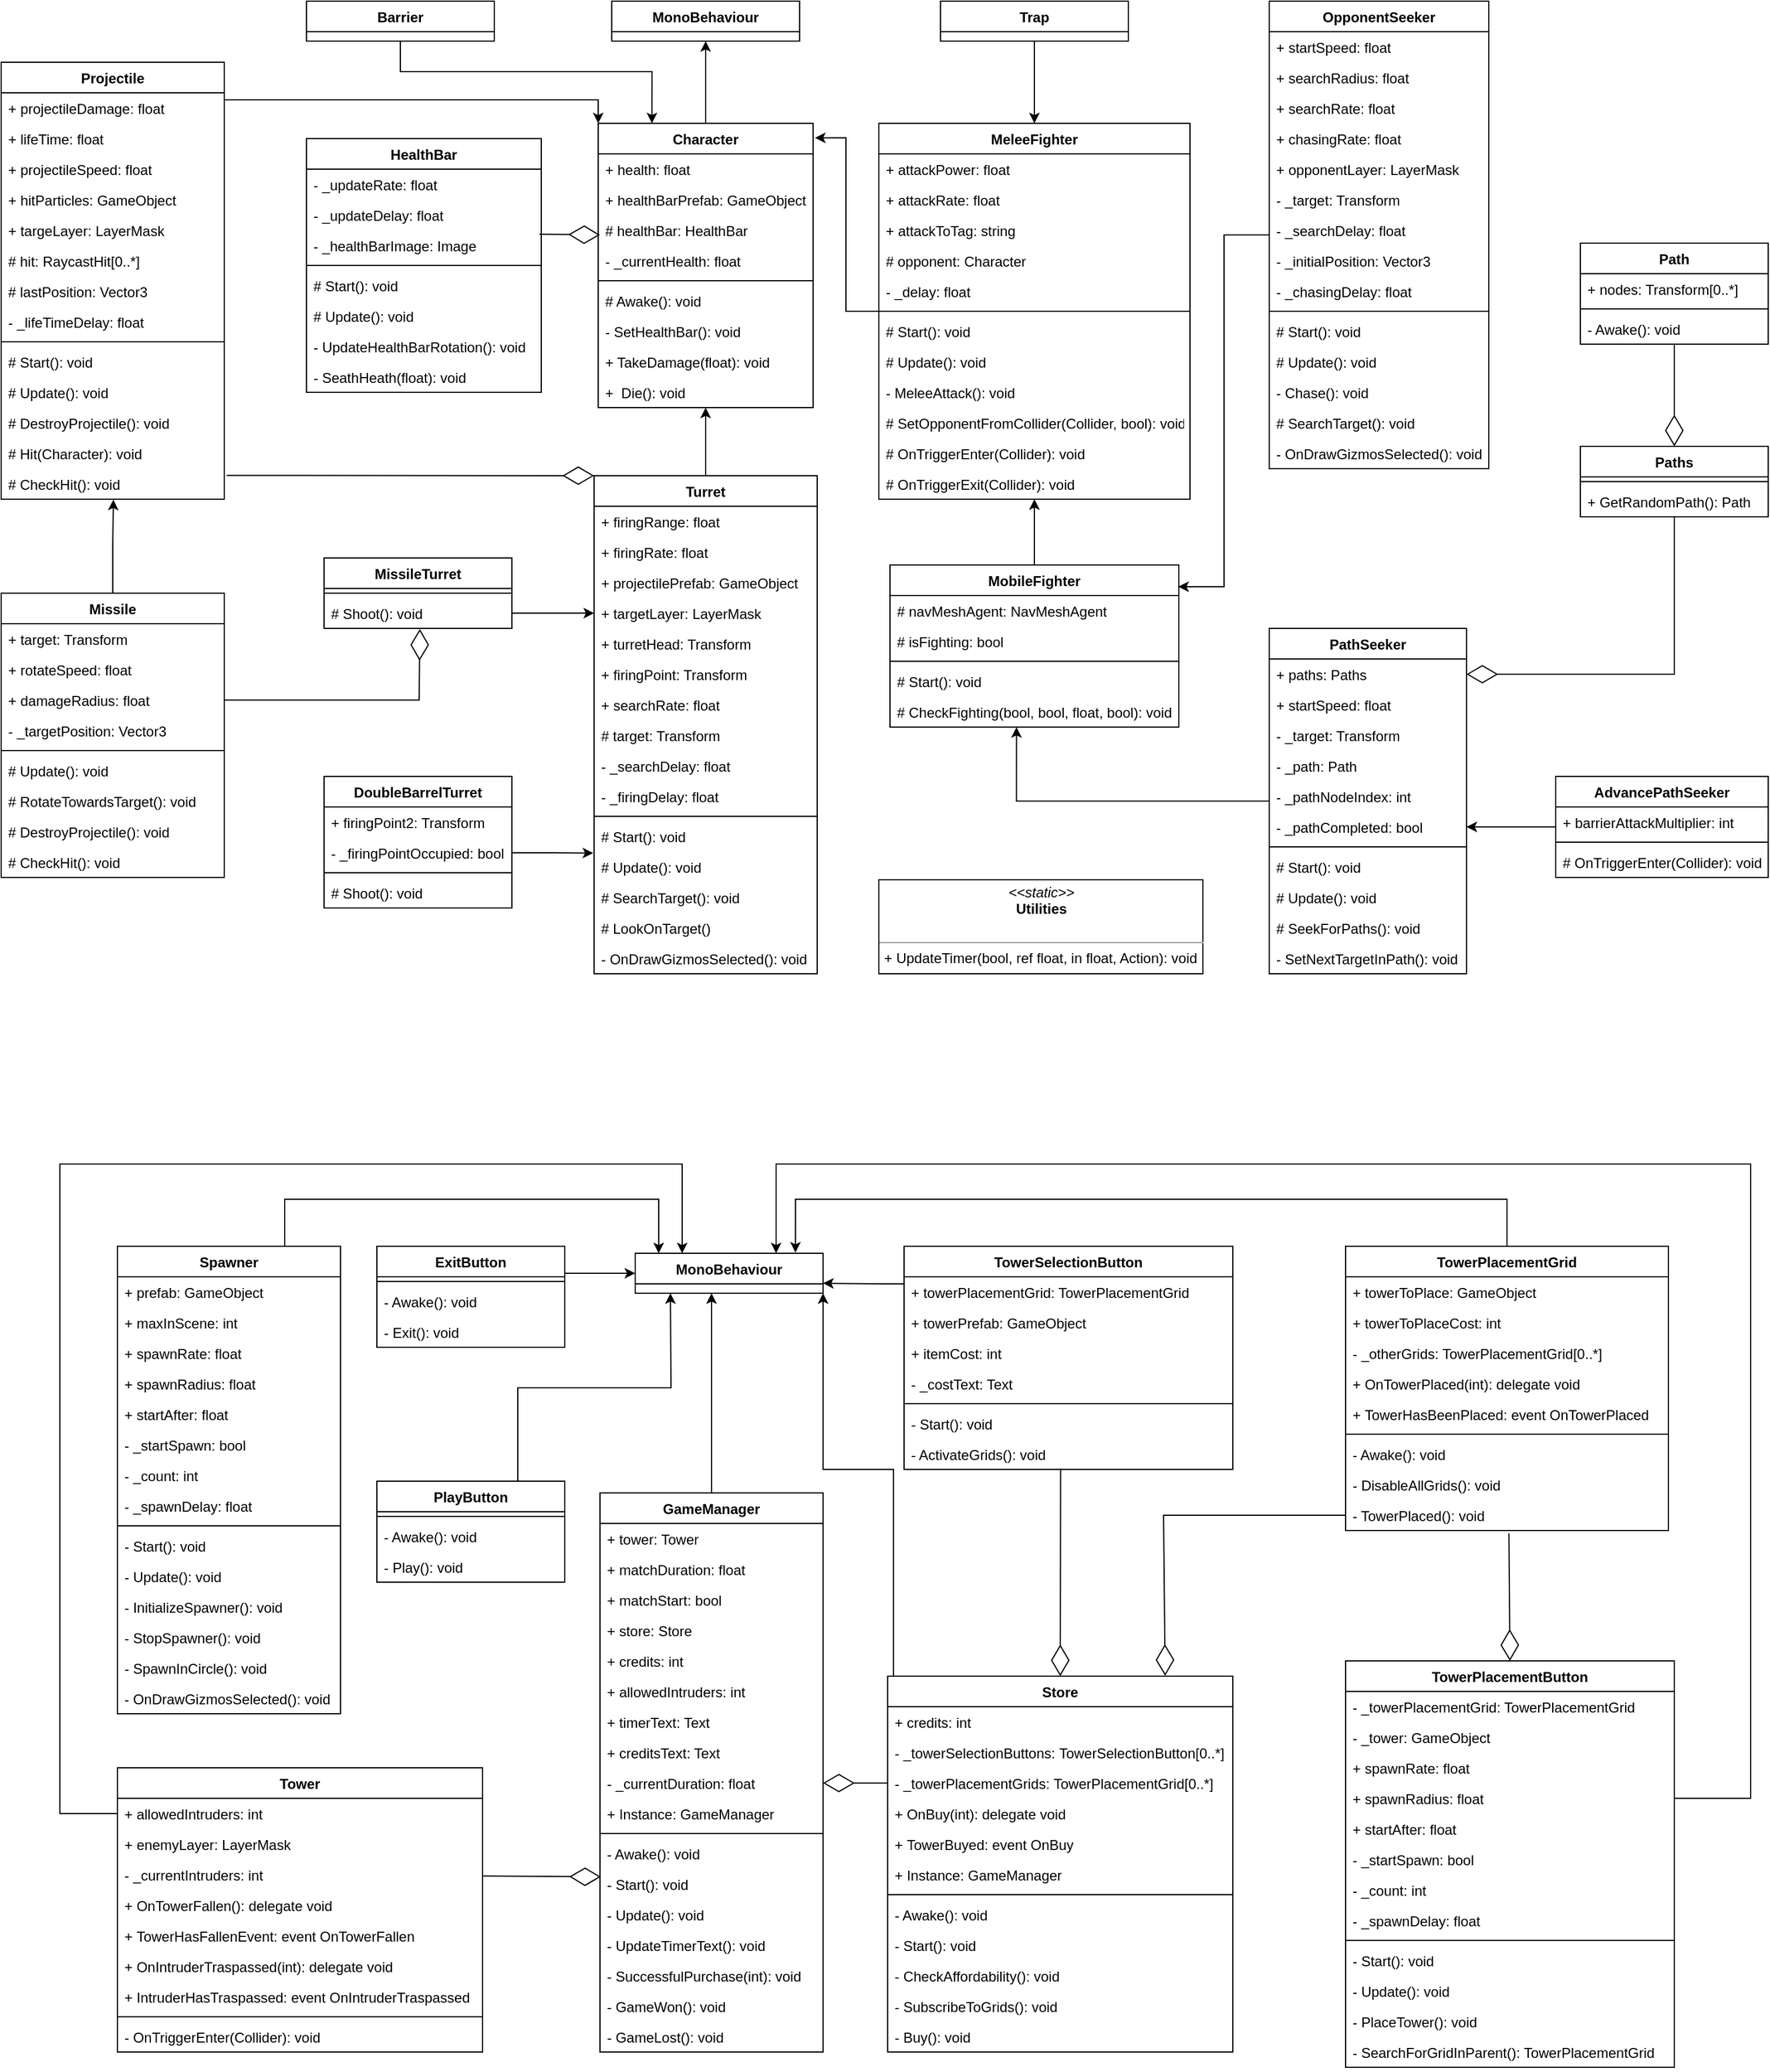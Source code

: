 <mxfile version="18.0.7" type="device"><diagram id="KpGjtF35ykdg3_Oq1auf" name="Page-1"><mxGraphModel dx="2370" dy="1270" grid="1" gridSize="10" guides="1" tooltips="1" connect="1" arrows="1" fold="1" page="1" pageScale="1" pageWidth="850" pageHeight="1100" math="0" shadow="0"><root><mxCell id="0"/><mxCell id="1" parent="0"/><mxCell id="SVQVwbSAYU22yvWbi7cc-142" style="edgeStyle=orthogonalEdgeStyle;rounded=0;orthogonalLoop=1;jettySize=auto;html=1;entryX=0.5;entryY=1;entryDx=0;entryDy=0;" edge="1" parent="1" source="SVQVwbSAYU22yvWbi7cc-2" target="SVQVwbSAYU22yvWbi7cc-87"><mxGeometry relative="1" as="geometry"/></mxCell><mxCell id="SVQVwbSAYU22yvWbi7cc-2" value="Character" style="swimlane;fontStyle=1;align=center;verticalAlign=top;childLayout=stackLayout;horizontal=1;startSize=26;horizontalStack=0;resizeParent=1;resizeParentMax=0;resizeLast=0;collapsible=1;marginBottom=0;" vertex="1" parent="1"><mxGeometry x="578.5" y="194" width="183" height="242" as="geometry"/></mxCell><mxCell id="SVQVwbSAYU22yvWbi7cc-3" value="+ health: float" style="text;strokeColor=none;fillColor=none;align=left;verticalAlign=top;spacingLeft=4;spacingRight=4;overflow=hidden;rotatable=0;points=[[0,0.5],[1,0.5]];portConstraint=eastwest;" vertex="1" parent="SVQVwbSAYU22yvWbi7cc-2"><mxGeometry y="26" width="183" height="26" as="geometry"/></mxCell><mxCell id="SVQVwbSAYU22yvWbi7cc-7" value="+ healthBarPrefab: GameObject" style="text;strokeColor=none;fillColor=none;align=left;verticalAlign=top;spacingLeft=4;spacingRight=4;overflow=hidden;rotatable=0;points=[[0,0.5],[1,0.5]];portConstraint=eastwest;" vertex="1" parent="SVQVwbSAYU22yvWbi7cc-2"><mxGeometry y="52" width="183" height="26" as="geometry"/></mxCell><mxCell id="SVQVwbSAYU22yvWbi7cc-8" value="# healthBar: HealthBar" style="text;strokeColor=none;fillColor=none;align=left;verticalAlign=top;spacingLeft=4;spacingRight=4;overflow=hidden;rotatable=0;points=[[0,0.5],[1,0.5]];portConstraint=eastwest;" vertex="1" parent="SVQVwbSAYU22yvWbi7cc-2"><mxGeometry y="78" width="183" height="26" as="geometry"/></mxCell><mxCell id="SVQVwbSAYU22yvWbi7cc-6" value="- _currentHealth: float" style="text;strokeColor=none;fillColor=none;align=left;verticalAlign=top;spacingLeft=4;spacingRight=4;overflow=hidden;rotatable=0;points=[[0,0.5],[1,0.5]];portConstraint=eastwest;" vertex="1" parent="SVQVwbSAYU22yvWbi7cc-2"><mxGeometry y="104" width="183" height="26" as="geometry"/></mxCell><mxCell id="SVQVwbSAYU22yvWbi7cc-4" value="" style="line;strokeWidth=1;fillColor=none;align=left;verticalAlign=middle;spacingTop=-1;spacingLeft=3;spacingRight=3;rotatable=0;labelPosition=right;points=[];portConstraint=eastwest;" vertex="1" parent="SVQVwbSAYU22yvWbi7cc-2"><mxGeometry y="130" width="183" height="8" as="geometry"/></mxCell><mxCell id="SVQVwbSAYU22yvWbi7cc-5" value="# Awake(): void" style="text;strokeColor=none;fillColor=none;align=left;verticalAlign=top;spacingLeft=4;spacingRight=4;overflow=hidden;rotatable=0;points=[[0,0.5],[1,0.5]];portConstraint=eastwest;" vertex="1" parent="SVQVwbSAYU22yvWbi7cc-2"><mxGeometry y="138" width="183" height="26" as="geometry"/></mxCell><mxCell id="SVQVwbSAYU22yvWbi7cc-10" value="- SetHealthBar(): void" style="text;strokeColor=none;fillColor=none;align=left;verticalAlign=top;spacingLeft=4;spacingRight=4;overflow=hidden;rotatable=0;points=[[0,0.5],[1,0.5]];portConstraint=eastwest;" vertex="1" parent="SVQVwbSAYU22yvWbi7cc-2"><mxGeometry y="164" width="183" height="26" as="geometry"/></mxCell><mxCell id="SVQVwbSAYU22yvWbi7cc-11" value="+ TakeDamage(float): void" style="text;strokeColor=none;fillColor=none;align=left;verticalAlign=top;spacingLeft=4;spacingRight=4;overflow=hidden;rotatable=0;points=[[0,0.5],[1,0.5]];portConstraint=eastwest;" vertex="1" parent="SVQVwbSAYU22yvWbi7cc-2"><mxGeometry y="190" width="183" height="26" as="geometry"/></mxCell><mxCell id="SVQVwbSAYU22yvWbi7cc-12" value="+  Die(): void" style="text;strokeColor=none;fillColor=none;align=left;verticalAlign=top;spacingLeft=4;spacingRight=4;overflow=hidden;rotatable=0;points=[[0,0.5],[1,0.5]];portConstraint=eastwest;" vertex="1" parent="SVQVwbSAYU22yvWbi7cc-2"><mxGeometry y="216" width="183" height="26" as="geometry"/></mxCell><mxCell id="SVQVwbSAYU22yvWbi7cc-179" style="edgeStyle=orthogonalEdgeStyle;rounded=0;orthogonalLoop=1;jettySize=auto;html=1;entryX=1.009;entryY=0.051;entryDx=0;entryDy=0;entryPerimeter=0;" edge="1" parent="1" source="SVQVwbSAYU22yvWbi7cc-14" target="SVQVwbSAYU22yvWbi7cc-2"><mxGeometry relative="1" as="geometry"><Array as="points"/></mxGeometry></mxCell><mxCell id="SVQVwbSAYU22yvWbi7cc-14" value="MeleeFighter" style="swimlane;fontStyle=1;align=center;verticalAlign=top;childLayout=stackLayout;horizontal=1;startSize=26;horizontalStack=0;resizeParent=1;resizeParentMax=0;resizeLast=0;collapsible=1;marginBottom=0;aspect=fixed;" vertex="1" parent="1"><mxGeometry x="817.5" y="194" width="265" height="320" as="geometry"/></mxCell><mxCell id="SVQVwbSAYU22yvWbi7cc-15" value="+ attackPower: float" style="text;strokeColor=none;fillColor=none;align=left;verticalAlign=top;spacingLeft=4;spacingRight=4;overflow=hidden;rotatable=0;points=[[0,0.5],[1,0.5]];portConstraint=eastwest;" vertex="1" parent="SVQVwbSAYU22yvWbi7cc-14"><mxGeometry y="26" width="265" height="26" as="geometry"/></mxCell><mxCell id="SVQVwbSAYU22yvWbi7cc-18" value="+ attackRate: float" style="text;strokeColor=none;fillColor=none;align=left;verticalAlign=top;spacingLeft=4;spacingRight=4;overflow=hidden;rotatable=0;points=[[0,0.5],[1,0.5]];portConstraint=eastwest;" vertex="1" parent="SVQVwbSAYU22yvWbi7cc-14"><mxGeometry y="52" width="265" height="26" as="geometry"/></mxCell><mxCell id="SVQVwbSAYU22yvWbi7cc-20" value="+ attackToTag: string" style="text;strokeColor=none;fillColor=none;align=left;verticalAlign=top;spacingLeft=4;spacingRight=4;overflow=hidden;rotatable=0;points=[[0,0.5],[1,0.5]];portConstraint=eastwest;" vertex="1" parent="SVQVwbSAYU22yvWbi7cc-14"><mxGeometry y="78" width="265" height="26" as="geometry"/></mxCell><mxCell id="SVQVwbSAYU22yvWbi7cc-19" value="# opponent: Character" style="text;strokeColor=none;fillColor=none;align=left;verticalAlign=top;spacingLeft=4;spacingRight=4;overflow=hidden;rotatable=0;points=[[0,0.5],[1,0.5]];portConstraint=eastwest;" vertex="1" parent="SVQVwbSAYU22yvWbi7cc-14"><mxGeometry y="104" width="265" height="26" as="geometry"/></mxCell><mxCell id="SVQVwbSAYU22yvWbi7cc-21" value="- _delay: float   " style="text;strokeColor=none;fillColor=none;align=left;verticalAlign=top;spacingLeft=4;spacingRight=4;overflow=hidden;rotatable=0;points=[[0,0.5],[1,0.5]];portConstraint=eastwest;" vertex="1" parent="SVQVwbSAYU22yvWbi7cc-14"><mxGeometry y="130" width="265" height="26" as="geometry"/></mxCell><mxCell id="SVQVwbSAYU22yvWbi7cc-16" value="" style="line;strokeWidth=1;fillColor=none;align=left;verticalAlign=middle;spacingTop=-1;spacingLeft=3;spacingRight=3;rotatable=0;labelPosition=right;points=[];portConstraint=eastwest;" vertex="1" parent="SVQVwbSAYU22yvWbi7cc-14"><mxGeometry y="156" width="265" height="8" as="geometry"/></mxCell><mxCell id="SVQVwbSAYU22yvWbi7cc-17" value="# Start(): void" style="text;strokeColor=none;fillColor=none;align=left;verticalAlign=top;spacingLeft=4;spacingRight=4;overflow=hidden;rotatable=0;points=[[0,0.5],[1,0.5]];portConstraint=eastwest;" vertex="1" parent="SVQVwbSAYU22yvWbi7cc-14"><mxGeometry y="164" width="265" height="26" as="geometry"/></mxCell><mxCell id="SVQVwbSAYU22yvWbi7cc-22" value="# Update(): void" style="text;strokeColor=none;fillColor=none;align=left;verticalAlign=top;spacingLeft=4;spacingRight=4;overflow=hidden;rotatable=0;points=[[0,0.5],[1,0.5]];portConstraint=eastwest;" vertex="1" parent="SVQVwbSAYU22yvWbi7cc-14"><mxGeometry y="190" width="265" height="26" as="geometry"/></mxCell><mxCell id="SVQVwbSAYU22yvWbi7cc-23" value="- MeleeAttack(): void" style="text;strokeColor=none;fillColor=none;align=left;verticalAlign=top;spacingLeft=4;spacingRight=4;overflow=hidden;rotatable=0;points=[[0,0.5],[1,0.5]];portConstraint=eastwest;" vertex="1" parent="SVQVwbSAYU22yvWbi7cc-14"><mxGeometry y="216" width="265" height="26" as="geometry"/></mxCell><mxCell id="SVQVwbSAYU22yvWbi7cc-24" value="# SetOpponentFromCollider(Collider, bool): void" style="text;strokeColor=none;fillColor=none;align=left;verticalAlign=top;spacingLeft=4;spacingRight=4;overflow=hidden;rotatable=0;points=[[0,0.5],[1,0.5]];portConstraint=eastwest;" vertex="1" parent="SVQVwbSAYU22yvWbi7cc-14"><mxGeometry y="242" width="265" height="26" as="geometry"/></mxCell><mxCell id="SVQVwbSAYU22yvWbi7cc-25" value="# OnTriggerEnter(Collider): void" style="text;strokeColor=none;fillColor=none;align=left;verticalAlign=top;spacingLeft=4;spacingRight=4;overflow=hidden;rotatable=0;points=[[0,0.5],[1,0.5]];portConstraint=eastwest;" vertex="1" parent="SVQVwbSAYU22yvWbi7cc-14"><mxGeometry y="268" width="265" height="26" as="geometry"/></mxCell><mxCell id="SVQVwbSAYU22yvWbi7cc-26" value="# OnTriggerExit(Collider): void" style="text;strokeColor=none;fillColor=none;align=left;verticalAlign=top;spacingLeft=4;spacingRight=4;overflow=hidden;rotatable=0;points=[[0,0.5],[1,0.5]];portConstraint=eastwest;" vertex="1" parent="SVQVwbSAYU22yvWbi7cc-14"><mxGeometry y="294" width="265" height="26" as="geometry"/></mxCell><mxCell id="SVQVwbSAYU22yvWbi7cc-181" style="edgeStyle=orthogonalEdgeStyle;rounded=0;orthogonalLoop=1;jettySize=auto;html=1;entryX=0.5;entryY=1;entryDx=0;entryDy=0;" edge="1" parent="1" source="SVQVwbSAYU22yvWbi7cc-27" target="SVQVwbSAYU22yvWbi7cc-14"><mxGeometry relative="1" as="geometry"/></mxCell><mxCell id="SVQVwbSAYU22yvWbi7cc-27" value="MobileFighter" style="swimlane;fontStyle=1;align=center;verticalAlign=top;childLayout=stackLayout;horizontal=1;startSize=26;horizontalStack=0;resizeParent=1;resizeParentMax=0;resizeLast=0;collapsible=1;marginBottom=0;" vertex="1" parent="1"><mxGeometry x="827" y="570" width="246" height="138" as="geometry"/></mxCell><mxCell id="SVQVwbSAYU22yvWbi7cc-28" value="# navMeshAgent: NavMeshAgent" style="text;strokeColor=none;fillColor=none;align=left;verticalAlign=top;spacingLeft=4;spacingRight=4;overflow=hidden;rotatable=0;points=[[0,0.5],[1,0.5]];portConstraint=eastwest;" vertex="1" parent="SVQVwbSAYU22yvWbi7cc-27"><mxGeometry y="26" width="246" height="26" as="geometry"/></mxCell><mxCell id="SVQVwbSAYU22yvWbi7cc-29" value="# isFighting: bool" style="text;strokeColor=none;fillColor=none;align=left;verticalAlign=top;spacingLeft=4;spacingRight=4;overflow=hidden;rotatable=0;points=[[0,0.5],[1,0.5]];portConstraint=eastwest;" vertex="1" parent="SVQVwbSAYU22yvWbi7cc-27"><mxGeometry y="52" width="246" height="26" as="geometry"/></mxCell><mxCell id="SVQVwbSAYU22yvWbi7cc-33" value="" style="line;strokeWidth=1;fillColor=none;align=left;verticalAlign=middle;spacingTop=-1;spacingLeft=3;spacingRight=3;rotatable=0;labelPosition=right;points=[];portConstraint=eastwest;" vertex="1" parent="SVQVwbSAYU22yvWbi7cc-27"><mxGeometry y="78" width="246" height="8" as="geometry"/></mxCell><mxCell id="SVQVwbSAYU22yvWbi7cc-38" value="# Start(): void" style="text;strokeColor=none;fillColor=none;align=left;verticalAlign=top;spacingLeft=4;spacingRight=4;overflow=hidden;rotatable=0;points=[[0,0.5],[1,0.5]];portConstraint=eastwest;" vertex="1" parent="SVQVwbSAYU22yvWbi7cc-27"><mxGeometry y="86" width="246" height="26" as="geometry"/></mxCell><mxCell id="SVQVwbSAYU22yvWbi7cc-39" value="# CheckFighting(bool, bool, float, bool): void" style="text;strokeColor=none;fillColor=none;align=left;verticalAlign=top;spacingLeft=4;spacingRight=4;overflow=hidden;rotatable=0;points=[[0,0.5],[1,0.5]];portConstraint=eastwest;" vertex="1" parent="SVQVwbSAYU22yvWbi7cc-27"><mxGeometry y="112" width="246" height="26" as="geometry"/></mxCell><mxCell id="SVQVwbSAYU22yvWbi7cc-186" style="edgeStyle=orthogonalEdgeStyle;rounded=0;orthogonalLoop=1;jettySize=auto;html=1;entryX=0.438;entryY=1;entryDx=0;entryDy=0;entryPerimeter=0;" edge="1" parent="1" source="SVQVwbSAYU22yvWbi7cc-57" target="SVQVwbSAYU22yvWbi7cc-39"><mxGeometry relative="1" as="geometry"/></mxCell><mxCell id="SVQVwbSAYU22yvWbi7cc-57" value="PathSeeker" style="swimlane;fontStyle=1;align=center;verticalAlign=top;childLayout=stackLayout;horizontal=1;startSize=26;horizontalStack=0;resizeParent=1;resizeParentMax=0;resizeLast=0;collapsible=1;marginBottom=0;" vertex="1" parent="1"><mxGeometry x="1150" y="624" width="168" height="294" as="geometry"/></mxCell><mxCell id="SVQVwbSAYU22yvWbi7cc-58" value="+ paths: Paths" style="text;strokeColor=none;fillColor=none;align=left;verticalAlign=top;spacingLeft=4;spacingRight=4;overflow=hidden;rotatable=0;points=[[0,0.5],[1,0.5]];portConstraint=eastwest;" vertex="1" parent="SVQVwbSAYU22yvWbi7cc-57"><mxGeometry y="26" width="168" height="26" as="geometry"/></mxCell><mxCell id="SVQVwbSAYU22yvWbi7cc-59" value="+ startSpeed: float" style="text;strokeColor=none;fillColor=none;align=left;verticalAlign=top;spacingLeft=4;spacingRight=4;overflow=hidden;rotatable=0;points=[[0,0.5],[1,0.5]];portConstraint=eastwest;" vertex="1" parent="SVQVwbSAYU22yvWbi7cc-57"><mxGeometry y="52" width="168" height="26" as="geometry"/></mxCell><mxCell id="SVQVwbSAYU22yvWbi7cc-60" value="- _target: Transform" style="text;strokeColor=none;fillColor=none;align=left;verticalAlign=top;spacingLeft=4;spacingRight=4;overflow=hidden;rotatable=0;points=[[0,0.5],[1,0.5]];portConstraint=eastwest;" vertex="1" parent="SVQVwbSAYU22yvWbi7cc-57"><mxGeometry y="78" width="168" height="26" as="geometry"/></mxCell><mxCell id="SVQVwbSAYU22yvWbi7cc-61" value="- _path: Path" style="text;strokeColor=none;fillColor=none;align=left;verticalAlign=top;spacingLeft=4;spacingRight=4;overflow=hidden;rotatable=0;points=[[0,0.5],[1,0.5]];portConstraint=eastwest;" vertex="1" parent="SVQVwbSAYU22yvWbi7cc-57"><mxGeometry y="104" width="168" height="26" as="geometry"/></mxCell><mxCell id="SVQVwbSAYU22yvWbi7cc-62" value="- _pathNodeIndex: int" style="text;strokeColor=none;fillColor=none;align=left;verticalAlign=top;spacingLeft=4;spacingRight=4;overflow=hidden;rotatable=0;points=[[0,0.5],[1,0.5]];portConstraint=eastwest;" vertex="1" parent="SVQVwbSAYU22yvWbi7cc-57"><mxGeometry y="130" width="168" height="26" as="geometry"/></mxCell><mxCell id="SVQVwbSAYU22yvWbi7cc-63" value="- _pathCompleted: bool" style="text;strokeColor=none;fillColor=none;align=left;verticalAlign=top;spacingLeft=4;spacingRight=4;overflow=hidden;rotatable=0;points=[[0,0.5],[1,0.5]];portConstraint=eastwest;" vertex="1" parent="SVQVwbSAYU22yvWbi7cc-57"><mxGeometry y="156" width="168" height="26" as="geometry"/></mxCell><mxCell id="SVQVwbSAYU22yvWbi7cc-67" value="" style="line;strokeWidth=1;fillColor=none;align=left;verticalAlign=middle;spacingTop=-1;spacingLeft=3;spacingRight=3;rotatable=0;labelPosition=right;points=[];portConstraint=eastwest;" vertex="1" parent="SVQVwbSAYU22yvWbi7cc-57"><mxGeometry y="182" width="168" height="8" as="geometry"/></mxCell><mxCell id="SVQVwbSAYU22yvWbi7cc-68" value="# Start(): void" style="text;strokeColor=none;fillColor=none;align=left;verticalAlign=top;spacingLeft=4;spacingRight=4;overflow=hidden;rotatable=0;points=[[0,0.5],[1,0.5]];portConstraint=eastwest;" vertex="1" parent="SVQVwbSAYU22yvWbi7cc-57"><mxGeometry y="190" width="168" height="26" as="geometry"/></mxCell><mxCell id="SVQVwbSAYU22yvWbi7cc-69" value="# Update(): void" style="text;strokeColor=none;fillColor=none;align=left;verticalAlign=top;spacingLeft=4;spacingRight=4;overflow=hidden;rotatable=0;points=[[0,0.5],[1,0.5]];portConstraint=eastwest;" vertex="1" parent="SVQVwbSAYU22yvWbi7cc-57"><mxGeometry y="216" width="168" height="26" as="geometry"/></mxCell><mxCell id="SVQVwbSAYU22yvWbi7cc-70" value="# SeekForPaths(): void" style="text;strokeColor=none;fillColor=none;align=left;verticalAlign=top;spacingLeft=4;spacingRight=4;overflow=hidden;rotatable=0;points=[[0,0.5],[1,0.5]];portConstraint=eastwest;" vertex="1" parent="SVQVwbSAYU22yvWbi7cc-57"><mxGeometry y="242" width="168" height="26" as="geometry"/></mxCell><mxCell id="SVQVwbSAYU22yvWbi7cc-71" value="- SetNextTargetInPath(): void" style="text;strokeColor=none;fillColor=none;align=left;verticalAlign=top;spacingLeft=4;spacingRight=4;overflow=hidden;rotatable=0;points=[[0,0.5],[1,0.5]];portConstraint=eastwest;" vertex="1" parent="SVQVwbSAYU22yvWbi7cc-57"><mxGeometry y="268" width="168" height="26" as="geometry"/></mxCell><mxCell id="SVQVwbSAYU22yvWbi7cc-188" style="edgeStyle=orthogonalEdgeStyle;rounded=0;orthogonalLoop=1;jettySize=auto;html=1;entryX=1;entryY=0.5;entryDx=0;entryDy=0;" edge="1" parent="1" source="SVQVwbSAYU22yvWbi7cc-73" target="SVQVwbSAYU22yvWbi7cc-63"><mxGeometry relative="1" as="geometry"/></mxCell><mxCell id="SVQVwbSAYU22yvWbi7cc-73" value="AdvancePathSeeker" style="swimlane;fontStyle=1;align=center;verticalAlign=top;childLayout=stackLayout;horizontal=1;startSize=26;horizontalStack=0;resizeParent=1;resizeParentMax=0;resizeLast=0;collapsible=1;marginBottom=0;" vertex="1" parent="1"><mxGeometry x="1394" y="750" width="181" height="86" as="geometry"/></mxCell><mxCell id="SVQVwbSAYU22yvWbi7cc-74" value="+ barrierAttackMultiplier: int" style="text;strokeColor=none;fillColor=none;align=left;verticalAlign=top;spacingLeft=4;spacingRight=4;overflow=hidden;rotatable=0;points=[[0,0.5],[1,0.5]];portConstraint=eastwest;" vertex="1" parent="SVQVwbSAYU22yvWbi7cc-73"><mxGeometry y="26" width="181" height="26" as="geometry"/></mxCell><mxCell id="SVQVwbSAYU22yvWbi7cc-76" value="" style="line;strokeWidth=1;fillColor=none;align=left;verticalAlign=middle;spacingTop=-1;spacingLeft=3;spacingRight=3;rotatable=0;labelPosition=right;points=[];portConstraint=eastwest;" vertex="1" parent="SVQVwbSAYU22yvWbi7cc-73"><mxGeometry y="52" width="181" height="8" as="geometry"/></mxCell><mxCell id="SVQVwbSAYU22yvWbi7cc-77" value="# OnTriggerEnter(Collider): void" style="text;strokeColor=none;fillColor=none;align=left;verticalAlign=top;spacingLeft=4;spacingRight=4;overflow=hidden;rotatable=0;points=[[0,0.5],[1,0.5]];portConstraint=eastwest;" vertex="1" parent="SVQVwbSAYU22yvWbi7cc-73"><mxGeometry y="60" width="181" height="26" as="geometry"/></mxCell><mxCell id="SVQVwbSAYU22yvWbi7cc-87" value="MonoBehaviour" style="swimlane;fontStyle=1;align=center;verticalAlign=top;childLayout=stackLayout;horizontal=1;startSize=26;horizontalStack=0;resizeParent=1;resizeParentMax=0;resizeLast=0;collapsible=1;marginBottom=0;" vertex="1" parent="1"><mxGeometry x="590" y="90" width="160" height="34" as="geometry"><mxRectangle x="460" y="84" width="120" height="26" as="alternateBounds"/></mxGeometry></mxCell><mxCell id="SVQVwbSAYU22yvWbi7cc-187" style="edgeStyle=orthogonalEdgeStyle;rounded=0;orthogonalLoop=1;jettySize=auto;html=1;entryX=0.5;entryY=0;entryDx=0;entryDy=0;" edge="1" parent="1" source="SVQVwbSAYU22yvWbi7cc-91" target="SVQVwbSAYU22yvWbi7cc-14"><mxGeometry relative="1" as="geometry"/></mxCell><mxCell id="SVQVwbSAYU22yvWbi7cc-91" value="Trap" style="swimlane;fontStyle=1;align=center;verticalAlign=top;childLayout=stackLayout;horizontal=1;startSize=26;horizontalStack=0;resizeParent=1;resizeParentMax=0;resizeLast=0;collapsible=1;marginBottom=0;" vertex="1" parent="1"><mxGeometry x="870" y="90" width="160" height="34" as="geometry"><mxRectangle x="140" y="36" width="60" height="26" as="alternateBounds"/></mxGeometry></mxCell><mxCell id="SVQVwbSAYU22yvWbi7cc-193" style="edgeStyle=orthogonalEdgeStyle;rounded=0;orthogonalLoop=1;jettySize=auto;html=1;entryX=0.25;entryY=0;entryDx=0;entryDy=0;" edge="1" parent="1" source="SVQVwbSAYU22yvWbi7cc-92" target="SVQVwbSAYU22yvWbi7cc-2"><mxGeometry relative="1" as="geometry"><Array as="points"><mxPoint x="410" y="150"/><mxPoint x="624" y="150"/></Array></mxGeometry></mxCell><mxCell id="SVQVwbSAYU22yvWbi7cc-92" value="Barrier" style="swimlane;fontStyle=1;align=center;verticalAlign=top;childLayout=stackLayout;horizontal=1;startSize=26;horizontalStack=0;resizeParent=1;resizeParentMax=0;resizeLast=0;collapsible=1;marginBottom=0;" vertex="1" parent="1"><mxGeometry x="330" y="90" width="160" height="34" as="geometry"><mxRectangle x="150" y="118" width="70" height="26" as="alternateBounds"/></mxGeometry></mxCell><mxCell id="SVQVwbSAYU22yvWbi7cc-183" style="edgeStyle=orthogonalEdgeStyle;rounded=0;orthogonalLoop=1;jettySize=auto;html=1;entryX=0.5;entryY=1;entryDx=0;entryDy=0;entryPerimeter=0;" edge="1" parent="1" source="SVQVwbSAYU22yvWbi7cc-93" target="SVQVwbSAYU22yvWbi7cc-12"><mxGeometry relative="1" as="geometry"/></mxCell><mxCell id="SVQVwbSAYU22yvWbi7cc-93" value="Turret" style="swimlane;fontStyle=1;align=center;verticalAlign=top;childLayout=stackLayout;horizontal=1;startSize=26;horizontalStack=0;resizeParent=1;resizeParentMax=0;resizeLast=0;collapsible=1;marginBottom=0;" vertex="1" parent="1"><mxGeometry x="575" y="494" width="190" height="424" as="geometry"/></mxCell><mxCell id="SVQVwbSAYU22yvWbi7cc-94" value="+ firingRange: float" style="text;strokeColor=none;fillColor=none;align=left;verticalAlign=top;spacingLeft=4;spacingRight=4;overflow=hidden;rotatable=0;points=[[0,0.5],[1,0.5]];portConstraint=eastwest;" vertex="1" parent="SVQVwbSAYU22yvWbi7cc-93"><mxGeometry y="26" width="190" height="26" as="geometry"/></mxCell><mxCell id="SVQVwbSAYU22yvWbi7cc-95" value="+ firingRate: float" style="text;strokeColor=none;fillColor=none;align=left;verticalAlign=top;spacingLeft=4;spacingRight=4;overflow=hidden;rotatable=0;points=[[0,0.5],[1,0.5]];portConstraint=eastwest;" vertex="1" parent="SVQVwbSAYU22yvWbi7cc-93"><mxGeometry y="52" width="190" height="26" as="geometry"/></mxCell><mxCell id="SVQVwbSAYU22yvWbi7cc-96" value="+ projectilePrefab: GameObject" style="text;strokeColor=none;fillColor=none;align=left;verticalAlign=top;spacingLeft=4;spacingRight=4;overflow=hidden;rotatable=0;points=[[0,0.5],[1,0.5]];portConstraint=eastwest;" vertex="1" parent="SVQVwbSAYU22yvWbi7cc-93"><mxGeometry y="78" width="190" height="26" as="geometry"/></mxCell><mxCell id="SVQVwbSAYU22yvWbi7cc-97" value="+ targetLayer: LayerMask" style="text;strokeColor=none;fillColor=none;align=left;verticalAlign=top;spacingLeft=4;spacingRight=4;overflow=hidden;rotatable=0;points=[[0,0.5],[1,0.5]];portConstraint=eastwest;" vertex="1" parent="SVQVwbSAYU22yvWbi7cc-93"><mxGeometry y="104" width="190" height="26" as="geometry"/></mxCell><mxCell id="SVQVwbSAYU22yvWbi7cc-98" value="+ turretHead: Transform" style="text;strokeColor=none;fillColor=none;align=left;verticalAlign=top;spacingLeft=4;spacingRight=4;overflow=hidden;rotatable=0;points=[[0,0.5],[1,0.5]];portConstraint=eastwest;" vertex="1" parent="SVQVwbSAYU22yvWbi7cc-93"><mxGeometry y="130" width="190" height="26" as="geometry"/></mxCell><mxCell id="SVQVwbSAYU22yvWbi7cc-99" value="+ firingPoint: Transform" style="text;strokeColor=none;fillColor=none;align=left;verticalAlign=top;spacingLeft=4;spacingRight=4;overflow=hidden;rotatable=0;points=[[0,0.5],[1,0.5]];portConstraint=eastwest;" vertex="1" parent="SVQVwbSAYU22yvWbi7cc-93"><mxGeometry y="156" width="190" height="26" as="geometry"/></mxCell><mxCell id="SVQVwbSAYU22yvWbi7cc-100" value="+ searchRate: float" style="text;strokeColor=none;fillColor=none;align=left;verticalAlign=top;spacingLeft=4;spacingRight=4;overflow=hidden;rotatable=0;points=[[0,0.5],[1,0.5]];portConstraint=eastwest;" vertex="1" parent="SVQVwbSAYU22yvWbi7cc-93"><mxGeometry y="182" width="190" height="26" as="geometry"/></mxCell><mxCell id="SVQVwbSAYU22yvWbi7cc-101" value="# target: Transform" style="text;strokeColor=none;fillColor=none;align=left;verticalAlign=top;spacingLeft=4;spacingRight=4;overflow=hidden;rotatable=0;points=[[0,0.5],[1,0.5]];portConstraint=eastwest;" vertex="1" parent="SVQVwbSAYU22yvWbi7cc-93"><mxGeometry y="208" width="190" height="26" as="geometry"/></mxCell><mxCell id="SVQVwbSAYU22yvWbi7cc-102" value="- _searchDelay: float" style="text;strokeColor=none;fillColor=none;align=left;verticalAlign=top;spacingLeft=4;spacingRight=4;overflow=hidden;rotatable=0;points=[[0,0.5],[1,0.5]];portConstraint=eastwest;" vertex="1" parent="SVQVwbSAYU22yvWbi7cc-93"><mxGeometry y="234" width="190" height="26" as="geometry"/></mxCell><mxCell id="SVQVwbSAYU22yvWbi7cc-109" value="- _firingDelay: float" style="text;strokeColor=none;fillColor=none;align=left;verticalAlign=top;spacingLeft=4;spacingRight=4;overflow=hidden;rotatable=0;points=[[0,0.5],[1,0.5]];portConstraint=eastwest;" vertex="1" parent="SVQVwbSAYU22yvWbi7cc-93"><mxGeometry y="260" width="190" height="26" as="geometry"/></mxCell><mxCell id="SVQVwbSAYU22yvWbi7cc-103" value="" style="line;strokeWidth=1;fillColor=none;align=left;verticalAlign=middle;spacingTop=-1;spacingLeft=3;spacingRight=3;rotatable=0;labelPosition=right;points=[];portConstraint=eastwest;" vertex="1" parent="SVQVwbSAYU22yvWbi7cc-93"><mxGeometry y="286" width="190" height="8" as="geometry"/></mxCell><mxCell id="SVQVwbSAYU22yvWbi7cc-104" value="# Start(): void" style="text;strokeColor=none;fillColor=none;align=left;verticalAlign=top;spacingLeft=4;spacingRight=4;overflow=hidden;rotatable=0;points=[[0,0.5],[1,0.5]];portConstraint=eastwest;" vertex="1" parent="SVQVwbSAYU22yvWbi7cc-93"><mxGeometry y="294" width="190" height="26" as="geometry"/></mxCell><mxCell id="SVQVwbSAYU22yvWbi7cc-105" value="# Update(): void" style="text;strokeColor=none;fillColor=none;align=left;verticalAlign=top;spacingLeft=4;spacingRight=4;overflow=hidden;rotatable=0;points=[[0,0.5],[1,0.5]];portConstraint=eastwest;" vertex="1" parent="SVQVwbSAYU22yvWbi7cc-93"><mxGeometry y="320" width="190" height="26" as="geometry"/></mxCell><mxCell id="SVQVwbSAYU22yvWbi7cc-107" value="# SearchTarget(): void" style="text;strokeColor=none;fillColor=none;align=left;verticalAlign=top;spacingLeft=4;spacingRight=4;overflow=hidden;rotatable=0;points=[[0,0.5],[1,0.5]];portConstraint=eastwest;" vertex="1" parent="SVQVwbSAYU22yvWbi7cc-93"><mxGeometry y="346" width="190" height="26" as="geometry"/></mxCell><mxCell id="SVQVwbSAYU22yvWbi7cc-106" value="# LookOnTarget()" style="text;strokeColor=none;fillColor=none;align=left;verticalAlign=top;spacingLeft=4;spacingRight=4;overflow=hidden;rotatable=0;points=[[0,0.5],[1,0.5]];portConstraint=eastwest;" vertex="1" parent="SVQVwbSAYU22yvWbi7cc-93"><mxGeometry y="372" width="190" height="26" as="geometry"/></mxCell><mxCell id="SVQVwbSAYU22yvWbi7cc-108" value="- OnDrawGizmosSelected(): void" style="text;strokeColor=none;fillColor=none;align=left;verticalAlign=top;spacingLeft=4;spacingRight=4;overflow=hidden;rotatable=0;points=[[0,0.5],[1,0.5]];portConstraint=eastwest;" vertex="1" parent="SVQVwbSAYU22yvWbi7cc-93"><mxGeometry y="398" width="190" height="26" as="geometry"/></mxCell><mxCell id="SVQVwbSAYU22yvWbi7cc-110" value="MissileTurret" style="swimlane;fontStyle=1;align=center;verticalAlign=top;childLayout=stackLayout;horizontal=1;startSize=26;horizontalStack=0;resizeParent=1;resizeParentMax=0;resizeLast=0;collapsible=1;marginBottom=0;" vertex="1" parent="1"><mxGeometry x="345" y="564" width="160" height="60" as="geometry"/></mxCell><mxCell id="SVQVwbSAYU22yvWbi7cc-113" value="" style="line;strokeWidth=1;fillColor=none;align=left;verticalAlign=middle;spacingTop=-1;spacingLeft=3;spacingRight=3;rotatable=0;labelPosition=right;points=[];portConstraint=eastwest;" vertex="1" parent="SVQVwbSAYU22yvWbi7cc-110"><mxGeometry y="26" width="160" height="8" as="geometry"/></mxCell><mxCell id="SVQVwbSAYU22yvWbi7cc-114" value="# Shoot(): void" style="text;strokeColor=none;fillColor=none;align=left;verticalAlign=top;spacingLeft=4;spacingRight=4;overflow=hidden;rotatable=0;points=[[0,0.5],[1,0.5]];portConstraint=eastwest;" vertex="1" parent="SVQVwbSAYU22yvWbi7cc-110"><mxGeometry y="34" width="160" height="26" as="geometry"/></mxCell><mxCell id="SVQVwbSAYU22yvWbi7cc-116" value="Paths" style="swimlane;fontStyle=1;align=center;verticalAlign=top;childLayout=stackLayout;horizontal=1;startSize=26;horizontalStack=0;resizeParent=1;resizeParentMax=0;resizeLast=0;collapsible=1;marginBottom=0;" vertex="1" parent="1"><mxGeometry x="1415" y="469" width="160" height="60" as="geometry"/></mxCell><mxCell id="SVQVwbSAYU22yvWbi7cc-117" value="" style="line;strokeWidth=1;fillColor=none;align=left;verticalAlign=middle;spacingTop=-1;spacingLeft=3;spacingRight=3;rotatable=0;labelPosition=right;points=[];portConstraint=eastwest;" vertex="1" parent="SVQVwbSAYU22yvWbi7cc-116"><mxGeometry y="26" width="160" height="8" as="geometry"/></mxCell><mxCell id="SVQVwbSAYU22yvWbi7cc-118" value="+ GetRandomPath(): Path" style="text;strokeColor=none;fillColor=none;align=left;verticalAlign=top;spacingLeft=4;spacingRight=4;overflow=hidden;rotatable=0;points=[[0,0.5],[1,0.5]];portConstraint=eastwest;" vertex="1" parent="SVQVwbSAYU22yvWbi7cc-116"><mxGeometry y="34" width="160" height="26" as="geometry"/></mxCell><mxCell id="SVQVwbSAYU22yvWbi7cc-120" value="Path" style="swimlane;fontStyle=1;align=center;verticalAlign=top;childLayout=stackLayout;horizontal=1;startSize=26;horizontalStack=0;resizeParent=1;resizeParentMax=0;resizeLast=0;collapsible=1;marginBottom=0;" vertex="1" parent="1"><mxGeometry x="1415" y="296" width="160" height="86" as="geometry"/></mxCell><mxCell id="SVQVwbSAYU22yvWbi7cc-121" value="+ nodes: Transform[0..*]" style="text;strokeColor=none;fillColor=none;align=left;verticalAlign=top;spacingLeft=4;spacingRight=4;overflow=hidden;rotatable=0;points=[[0,0.5],[1,0.5]];portConstraint=eastwest;" vertex="1" parent="SVQVwbSAYU22yvWbi7cc-120"><mxGeometry y="26" width="160" height="26" as="geometry"/></mxCell><mxCell id="SVQVwbSAYU22yvWbi7cc-123" value="" style="line;strokeWidth=1;fillColor=none;align=left;verticalAlign=middle;spacingTop=-1;spacingLeft=3;spacingRight=3;rotatable=0;labelPosition=right;points=[];portConstraint=eastwest;" vertex="1" parent="SVQVwbSAYU22yvWbi7cc-120"><mxGeometry y="52" width="160" height="8" as="geometry"/></mxCell><mxCell id="SVQVwbSAYU22yvWbi7cc-124" value="- Awake(): void" style="text;strokeColor=none;fillColor=none;align=left;verticalAlign=top;spacingLeft=4;spacingRight=4;overflow=hidden;rotatable=0;points=[[0,0.5],[1,0.5]];portConstraint=eastwest;" vertex="1" parent="SVQVwbSAYU22yvWbi7cc-120"><mxGeometry y="60" width="160" height="26" as="geometry"/></mxCell><mxCell id="SVQVwbSAYU22yvWbi7cc-126" value="DoubleBarrelTurret" style="swimlane;fontStyle=1;align=center;verticalAlign=top;childLayout=stackLayout;horizontal=1;startSize=26;horizontalStack=0;resizeParent=1;resizeParentMax=0;resizeLast=0;collapsible=1;marginBottom=0;" vertex="1" parent="1"><mxGeometry x="345" y="750" width="160" height="112" as="geometry"/></mxCell><mxCell id="SVQVwbSAYU22yvWbi7cc-130" value="+ firingPoint2: Transform" style="text;strokeColor=none;fillColor=none;align=left;verticalAlign=top;spacingLeft=4;spacingRight=4;overflow=hidden;rotatable=0;points=[[0,0.5],[1,0.5]];portConstraint=eastwest;" vertex="1" parent="SVQVwbSAYU22yvWbi7cc-126"><mxGeometry y="26" width="160" height="26" as="geometry"/></mxCell><mxCell id="SVQVwbSAYU22yvWbi7cc-127" value="- _firingPointOccupied: bool" style="text;strokeColor=none;fillColor=none;align=left;verticalAlign=top;spacingLeft=4;spacingRight=4;overflow=hidden;rotatable=0;points=[[0,0.5],[1,0.5]];portConstraint=eastwest;" vertex="1" parent="SVQVwbSAYU22yvWbi7cc-126"><mxGeometry y="52" width="160" height="26" as="geometry"/></mxCell><mxCell id="SVQVwbSAYU22yvWbi7cc-128" value="" style="line;strokeWidth=1;fillColor=none;align=left;verticalAlign=middle;spacingTop=-1;spacingLeft=3;spacingRight=3;rotatable=0;labelPosition=right;points=[];portConstraint=eastwest;" vertex="1" parent="SVQVwbSAYU22yvWbi7cc-126"><mxGeometry y="78" width="160" height="8" as="geometry"/></mxCell><mxCell id="SVQVwbSAYU22yvWbi7cc-129" value="# Shoot(): void" style="text;strokeColor=none;fillColor=none;align=left;verticalAlign=top;spacingLeft=4;spacingRight=4;overflow=hidden;rotatable=0;points=[[0,0.5],[1,0.5]];portConstraint=eastwest;" vertex="1" parent="SVQVwbSAYU22yvWbi7cc-126"><mxGeometry y="86" width="160" height="26" as="geometry"/></mxCell><mxCell id="SVQVwbSAYU22yvWbi7cc-137" value="&lt;p style=&quot;margin:0px;margin-top:4px;text-align:center;&quot;&gt;&lt;i&gt;&amp;lt;&amp;lt;static&amp;gt;&amp;gt;&lt;/i&gt;&lt;br&gt;&lt;b&gt;Utilities&lt;/b&gt;&lt;/p&gt;&lt;p style=&quot;margin:0px;margin-left:4px;&quot;&gt;&lt;br&gt;&lt;/p&gt;&lt;hr size=&quot;1&quot;&gt;&lt;p style=&quot;margin:0px;margin-left:4px;&quot;&gt;+ UpdateTimer(bool, ref float, in float, Action): void&lt;/p&gt;" style="verticalAlign=top;align=left;overflow=fill;fontSize=12;fontFamily=Helvetica;html=1;" vertex="1" parent="1"><mxGeometry x="817.5" y="838" width="276" height="80" as="geometry"/></mxCell><mxCell id="SVQVwbSAYU22yvWbi7cc-149" value="HealthBar" style="swimlane;fontStyle=1;align=center;verticalAlign=top;childLayout=stackLayout;horizontal=1;startSize=26;horizontalStack=0;resizeParent=1;resizeParentMax=0;resizeLast=0;collapsible=1;marginBottom=0;" vertex="1" parent="1"><mxGeometry x="330" y="207" width="200" height="216" as="geometry"/></mxCell><mxCell id="SVQVwbSAYU22yvWbi7cc-150" value="- _updateRate: float" style="text;strokeColor=none;fillColor=none;align=left;verticalAlign=top;spacingLeft=4;spacingRight=4;overflow=hidden;rotatable=0;points=[[0,0.5],[1,0.5]];portConstraint=eastwest;" vertex="1" parent="SVQVwbSAYU22yvWbi7cc-149"><mxGeometry y="26" width="200" height="26" as="geometry"/></mxCell><mxCell id="SVQVwbSAYU22yvWbi7cc-151" value="- _updateDelay: float" style="text;strokeColor=none;fillColor=none;align=left;verticalAlign=top;spacingLeft=4;spacingRight=4;overflow=hidden;rotatable=0;points=[[0,0.5],[1,0.5]];portConstraint=eastwest;" vertex="1" parent="SVQVwbSAYU22yvWbi7cc-149"><mxGeometry y="52" width="200" height="26" as="geometry"/></mxCell><mxCell id="SVQVwbSAYU22yvWbi7cc-152" value="- _healthBarImage: Image" style="text;strokeColor=none;fillColor=none;align=left;verticalAlign=top;spacingLeft=4;spacingRight=4;overflow=hidden;rotatable=0;points=[[0,0.5],[1,0.5]];portConstraint=eastwest;" vertex="1" parent="SVQVwbSAYU22yvWbi7cc-149"><mxGeometry y="78" width="200" height="26" as="geometry"/></mxCell><mxCell id="SVQVwbSAYU22yvWbi7cc-156" value="" style="line;strokeWidth=1;fillColor=none;align=left;verticalAlign=middle;spacingTop=-1;spacingLeft=3;spacingRight=3;rotatable=0;labelPosition=right;points=[];portConstraint=eastwest;" vertex="1" parent="SVQVwbSAYU22yvWbi7cc-149"><mxGeometry y="104" width="200" height="8" as="geometry"/></mxCell><mxCell id="SVQVwbSAYU22yvWbi7cc-157" value="# Start(): void" style="text;strokeColor=none;fillColor=none;align=left;verticalAlign=top;spacingLeft=4;spacingRight=4;overflow=hidden;rotatable=0;points=[[0,0.5],[1,0.5]];portConstraint=eastwest;" vertex="1" parent="SVQVwbSAYU22yvWbi7cc-149"><mxGeometry y="112" width="200" height="26" as="geometry"/></mxCell><mxCell id="SVQVwbSAYU22yvWbi7cc-158" value="# Update(): void" style="text;strokeColor=none;fillColor=none;align=left;verticalAlign=top;spacingLeft=4;spacingRight=4;overflow=hidden;rotatable=0;points=[[0,0.5],[1,0.5]];portConstraint=eastwest;" vertex="1" parent="SVQVwbSAYU22yvWbi7cc-149"><mxGeometry y="138" width="200" height="26" as="geometry"/></mxCell><mxCell id="SVQVwbSAYU22yvWbi7cc-159" value="- UpdateHealthBarRotation(): void" style="text;strokeColor=none;fillColor=none;align=left;verticalAlign=top;spacingLeft=4;spacingRight=4;overflow=hidden;rotatable=0;points=[[0,0.5],[1,0.5]];portConstraint=eastwest;" vertex="1" parent="SVQVwbSAYU22yvWbi7cc-149"><mxGeometry y="164" width="200" height="26" as="geometry"/></mxCell><mxCell id="SVQVwbSAYU22yvWbi7cc-160" value="- SeathHeath(float): void" style="text;strokeColor=none;fillColor=none;align=left;verticalAlign=top;spacingLeft=4;spacingRight=4;overflow=hidden;rotatable=0;points=[[0,0.5],[1,0.5]];portConstraint=eastwest;" vertex="1" parent="SVQVwbSAYU22yvWbi7cc-149"><mxGeometry y="190" width="200" height="26" as="geometry"/></mxCell><mxCell id="SVQVwbSAYU22yvWbi7cc-194" style="edgeStyle=orthogonalEdgeStyle;rounded=0;orthogonalLoop=1;jettySize=auto;html=1;entryX=0.998;entryY=0.134;entryDx=0;entryDy=0;entryPerimeter=0;" edge="1" parent="1" source="SVQVwbSAYU22yvWbi7cc-40" target="SVQVwbSAYU22yvWbi7cc-27"><mxGeometry relative="1" as="geometry"/></mxCell><mxCell id="SVQVwbSAYU22yvWbi7cc-40" value="OpponentSeeker" style="swimlane;fontStyle=1;align=center;verticalAlign=top;childLayout=stackLayout;horizontal=1;startSize=26;horizontalStack=0;resizeParent=1;resizeParentMax=0;resizeLast=0;collapsible=1;marginBottom=0;" vertex="1" parent="1"><mxGeometry x="1150" y="90" width="187" height="398" as="geometry"/></mxCell><mxCell id="SVQVwbSAYU22yvWbi7cc-41" value="+ startSpeed: float" style="text;strokeColor=none;fillColor=none;align=left;verticalAlign=top;spacingLeft=4;spacingRight=4;overflow=hidden;rotatable=0;points=[[0,0.5],[1,0.5]];portConstraint=eastwest;" vertex="1" parent="SVQVwbSAYU22yvWbi7cc-40"><mxGeometry y="26" width="187" height="26" as="geometry"/></mxCell><mxCell id="SVQVwbSAYU22yvWbi7cc-42" value="+ searchRadius: float" style="text;strokeColor=none;fillColor=none;align=left;verticalAlign=top;spacingLeft=4;spacingRight=4;overflow=hidden;rotatable=0;points=[[0,0.5],[1,0.5]];portConstraint=eastwest;" vertex="1" parent="SVQVwbSAYU22yvWbi7cc-40"><mxGeometry y="52" width="187" height="26" as="geometry"/></mxCell><mxCell id="SVQVwbSAYU22yvWbi7cc-43" value="+ searchRate: float" style="text;strokeColor=none;fillColor=none;align=left;verticalAlign=top;spacingLeft=4;spacingRight=4;overflow=hidden;rotatable=0;points=[[0,0.5],[1,0.5]];portConstraint=eastwest;" vertex="1" parent="SVQVwbSAYU22yvWbi7cc-40"><mxGeometry y="78" width="187" height="26" as="geometry"/></mxCell><mxCell id="SVQVwbSAYU22yvWbi7cc-44" value="+ chasingRate: float" style="text;strokeColor=none;fillColor=none;align=left;verticalAlign=top;spacingLeft=4;spacingRight=4;overflow=hidden;rotatable=0;points=[[0,0.5],[1,0.5]];portConstraint=eastwest;" vertex="1" parent="SVQVwbSAYU22yvWbi7cc-40"><mxGeometry y="104" width="187" height="26" as="geometry"/></mxCell><mxCell id="SVQVwbSAYU22yvWbi7cc-45" value="+ opponentLayer: LayerMask" style="text;strokeColor=none;fillColor=none;align=left;verticalAlign=top;spacingLeft=4;spacingRight=4;overflow=hidden;rotatable=0;points=[[0,0.5],[1,0.5]];portConstraint=eastwest;" vertex="1" parent="SVQVwbSAYU22yvWbi7cc-40"><mxGeometry y="130" width="187" height="26" as="geometry"/></mxCell><mxCell id="SVQVwbSAYU22yvWbi7cc-53" value="- _target: Transform" style="text;strokeColor=none;fillColor=none;align=left;verticalAlign=top;spacingLeft=4;spacingRight=4;overflow=hidden;rotatable=0;points=[[0,0.5],[1,0.5]];portConstraint=eastwest;" vertex="1" parent="SVQVwbSAYU22yvWbi7cc-40"><mxGeometry y="156" width="187" height="26" as="geometry"/></mxCell><mxCell id="SVQVwbSAYU22yvWbi7cc-54" value="- _searchDelay: float" style="text;strokeColor=none;fillColor=none;align=left;verticalAlign=top;spacingLeft=4;spacingRight=4;overflow=hidden;rotatable=0;points=[[0,0.5],[1,0.5]];portConstraint=eastwest;" vertex="1" parent="SVQVwbSAYU22yvWbi7cc-40"><mxGeometry y="182" width="187" height="26" as="geometry"/></mxCell><mxCell id="SVQVwbSAYU22yvWbi7cc-55" value="- _initialPosition: Vector3" style="text;strokeColor=none;fillColor=none;align=left;verticalAlign=top;spacingLeft=4;spacingRight=4;overflow=hidden;rotatable=0;points=[[0,0.5],[1,0.5]];portConstraint=eastwest;" vertex="1" parent="SVQVwbSAYU22yvWbi7cc-40"><mxGeometry y="208" width="187" height="26" as="geometry"/></mxCell><mxCell id="SVQVwbSAYU22yvWbi7cc-56" value="- _chasingDelay: float" style="text;strokeColor=none;fillColor=none;align=left;verticalAlign=top;spacingLeft=4;spacingRight=4;overflow=hidden;rotatable=0;points=[[0,0.5],[1,0.5]];portConstraint=eastwest;" vertex="1" parent="SVQVwbSAYU22yvWbi7cc-40"><mxGeometry y="234" width="187" height="26" as="geometry"/></mxCell><mxCell id="SVQVwbSAYU22yvWbi7cc-46" value="" style="line;strokeWidth=1;fillColor=none;align=left;verticalAlign=middle;spacingTop=-1;spacingLeft=3;spacingRight=3;rotatable=0;labelPosition=right;points=[];portConstraint=eastwest;" vertex="1" parent="SVQVwbSAYU22yvWbi7cc-40"><mxGeometry y="260" width="187" height="8" as="geometry"/></mxCell><mxCell id="SVQVwbSAYU22yvWbi7cc-47" value="# Start(): void" style="text;strokeColor=none;fillColor=none;align=left;verticalAlign=top;spacingLeft=4;spacingRight=4;overflow=hidden;rotatable=0;points=[[0,0.5],[1,0.5]];portConstraint=eastwest;" vertex="1" parent="SVQVwbSAYU22yvWbi7cc-40"><mxGeometry y="268" width="187" height="26" as="geometry"/></mxCell><mxCell id="SVQVwbSAYU22yvWbi7cc-48" value="# Update(): void" style="text;strokeColor=none;fillColor=none;align=left;verticalAlign=top;spacingLeft=4;spacingRight=4;overflow=hidden;rotatable=0;points=[[0,0.5],[1,0.5]];portConstraint=eastwest;" vertex="1" parent="SVQVwbSAYU22yvWbi7cc-40"><mxGeometry y="294" width="187" height="26" as="geometry"/></mxCell><mxCell id="SVQVwbSAYU22yvWbi7cc-49" value="- Chase(): void" style="text;strokeColor=none;fillColor=none;align=left;verticalAlign=top;spacingLeft=4;spacingRight=4;overflow=hidden;rotatable=0;points=[[0,0.5],[1,0.5]];portConstraint=eastwest;" vertex="1" parent="SVQVwbSAYU22yvWbi7cc-40"><mxGeometry y="320" width="187" height="26" as="geometry"/></mxCell><mxCell id="SVQVwbSAYU22yvWbi7cc-50" value="# SearchTarget(): void" style="text;strokeColor=none;fillColor=none;align=left;verticalAlign=top;spacingLeft=4;spacingRight=4;overflow=hidden;rotatable=0;points=[[0,0.5],[1,0.5]];portConstraint=eastwest;" vertex="1" parent="SVQVwbSAYU22yvWbi7cc-40"><mxGeometry y="346" width="187" height="26" as="geometry"/></mxCell><mxCell id="SVQVwbSAYU22yvWbi7cc-51" value="- OnDrawGizmosSelected(): void" style="text;strokeColor=none;fillColor=none;align=left;verticalAlign=top;spacingLeft=4;spacingRight=4;overflow=hidden;rotatable=0;points=[[0,0.5],[1,0.5]];portConstraint=eastwest;" vertex="1" parent="SVQVwbSAYU22yvWbi7cc-40"><mxGeometry y="372" width="187" height="26" as="geometry"/></mxCell><mxCell id="SVQVwbSAYU22yvWbi7cc-189" value="" style="endArrow=diamondThin;endFill=0;endSize=24;html=1;rounded=0;entryX=0.5;entryY=0;entryDx=0;entryDy=0;" edge="1" parent="1" source="SVQVwbSAYU22yvWbi7cc-124" target="SVQVwbSAYU22yvWbi7cc-116"><mxGeometry width="160" relative="1" as="geometry"><mxPoint x="1600" y="466" as="sourcePoint"/><mxPoint x="1550" y="436" as="targetPoint"/></mxGeometry></mxCell><mxCell id="SVQVwbSAYU22yvWbi7cc-190" value="" style="endArrow=diamondThin;endFill=0;endSize=24;html=1;rounded=0;entryX=1;entryY=0.5;entryDx=0;entryDy=0;exitX=0.5;exitY=1;exitDx=0;exitDy=0;" edge="1" parent="1" source="SVQVwbSAYU22yvWbi7cc-116" target="SVQVwbSAYU22yvWbi7cc-58"><mxGeometry width="160" relative="1" as="geometry"><mxPoint x="1320" y="596" as="sourcePoint"/><mxPoint x="1480" y="596" as="targetPoint"/><Array as="points"><mxPoint x="1495" y="663"/></Array></mxGeometry></mxCell><mxCell id="SVQVwbSAYU22yvWbi7cc-191" value="" style="endArrow=diamondThin;endFill=0;endSize=24;html=1;rounded=0;exitX=0.992;exitY=0.129;exitDx=0;exitDy=0;exitPerimeter=0;" edge="1" parent="1" source="SVQVwbSAYU22yvWbi7cc-152"><mxGeometry width="160" relative="1" as="geometry"><mxPoint x="430" y="288.82" as="sourcePoint"/><mxPoint x="580" y="289" as="targetPoint"/></mxGeometry></mxCell><mxCell id="SVQVwbSAYU22yvWbi7cc-192" value="MonoBehaviour" style="swimlane;fontStyle=1;align=center;verticalAlign=top;childLayout=stackLayout;horizontal=1;startSize=26;horizontalStack=0;resizeParent=1;resizeParentMax=0;resizeLast=0;collapsible=1;marginBottom=0;" vertex="1" parent="1"><mxGeometry x="610" y="1156" width="160" height="34" as="geometry"><mxRectangle x="460" y="84" width="120" height="26" as="alternateBounds"/></mxGeometry></mxCell><mxCell id="SVQVwbSAYU22yvWbi7cc-366" style="edgeStyle=orthogonalEdgeStyle;rounded=0;orthogonalLoop=1;jettySize=auto;html=1;" edge="1" parent="1" source="SVQVwbSAYU22yvWbi7cc-195"><mxGeometry relative="1" as="geometry"><mxPoint x="675" y="1190" as="targetPoint"/></mxGeometry></mxCell><mxCell id="SVQVwbSAYU22yvWbi7cc-195" value="GameManager" style="swimlane;fontStyle=1;align=center;verticalAlign=top;childLayout=stackLayout;horizontal=1;startSize=26;horizontalStack=0;resizeParent=1;resizeParentMax=0;resizeLast=0;collapsible=1;marginBottom=0;" vertex="1" parent="1"><mxGeometry x="580" y="1360" width="190" height="476" as="geometry"/></mxCell><mxCell id="SVQVwbSAYU22yvWbi7cc-196" value="+ tower: Tower" style="text;strokeColor=none;fillColor=none;align=left;verticalAlign=top;spacingLeft=4;spacingRight=4;overflow=hidden;rotatable=0;points=[[0,0.5],[1,0.5]];portConstraint=eastwest;" vertex="1" parent="SVQVwbSAYU22yvWbi7cc-195"><mxGeometry y="26" width="190" height="26" as="geometry"/></mxCell><mxCell id="SVQVwbSAYU22yvWbi7cc-197" value="+ matchDuration: float" style="text;strokeColor=none;fillColor=none;align=left;verticalAlign=top;spacingLeft=4;spacingRight=4;overflow=hidden;rotatable=0;points=[[0,0.5],[1,0.5]];portConstraint=eastwest;" vertex="1" parent="SVQVwbSAYU22yvWbi7cc-195"><mxGeometry y="52" width="190" height="26" as="geometry"/></mxCell><mxCell id="SVQVwbSAYU22yvWbi7cc-198" value="+ matchStart: bool" style="text;strokeColor=none;fillColor=none;align=left;verticalAlign=top;spacingLeft=4;spacingRight=4;overflow=hidden;rotatable=0;points=[[0,0.5],[1,0.5]];portConstraint=eastwest;" vertex="1" parent="SVQVwbSAYU22yvWbi7cc-195"><mxGeometry y="78" width="190" height="26" as="geometry"/></mxCell><mxCell id="SVQVwbSAYU22yvWbi7cc-199" value="+ store: Store" style="text;strokeColor=none;fillColor=none;align=left;verticalAlign=top;spacingLeft=4;spacingRight=4;overflow=hidden;rotatable=0;points=[[0,0.5],[1,0.5]];portConstraint=eastwest;" vertex="1" parent="SVQVwbSAYU22yvWbi7cc-195"><mxGeometry y="104" width="190" height="26" as="geometry"/></mxCell><mxCell id="SVQVwbSAYU22yvWbi7cc-200" value="+ credits: int" style="text;strokeColor=none;fillColor=none;align=left;verticalAlign=top;spacingLeft=4;spacingRight=4;overflow=hidden;rotatable=0;points=[[0,0.5],[1,0.5]];portConstraint=eastwest;" vertex="1" parent="SVQVwbSAYU22yvWbi7cc-195"><mxGeometry y="130" width="190" height="26" as="geometry"/></mxCell><mxCell id="SVQVwbSAYU22yvWbi7cc-201" value="+ allowedIntruders: int" style="text;strokeColor=none;fillColor=none;align=left;verticalAlign=top;spacingLeft=4;spacingRight=4;overflow=hidden;rotatable=0;points=[[0,0.5],[1,0.5]];portConstraint=eastwest;" vertex="1" parent="SVQVwbSAYU22yvWbi7cc-195"><mxGeometry y="156" width="190" height="26" as="geometry"/></mxCell><mxCell id="SVQVwbSAYU22yvWbi7cc-202" value="+ timerText: Text" style="text;strokeColor=none;fillColor=none;align=left;verticalAlign=top;spacingLeft=4;spacingRight=4;overflow=hidden;rotatable=0;points=[[0,0.5],[1,0.5]];portConstraint=eastwest;" vertex="1" parent="SVQVwbSAYU22yvWbi7cc-195"><mxGeometry y="182" width="190" height="26" as="geometry"/></mxCell><mxCell id="SVQVwbSAYU22yvWbi7cc-203" value="+ creditsText: Text" style="text;strokeColor=none;fillColor=none;align=left;verticalAlign=top;spacingLeft=4;spacingRight=4;overflow=hidden;rotatable=0;points=[[0,0.5],[1,0.5]];portConstraint=eastwest;" vertex="1" parent="SVQVwbSAYU22yvWbi7cc-195"><mxGeometry y="208" width="190" height="26" as="geometry"/></mxCell><mxCell id="SVQVwbSAYU22yvWbi7cc-204" value="- _currentDuration: float" style="text;strokeColor=none;fillColor=none;align=left;verticalAlign=top;spacingLeft=4;spacingRight=4;overflow=hidden;rotatable=0;points=[[0,0.5],[1,0.5]];portConstraint=eastwest;" vertex="1" parent="SVQVwbSAYU22yvWbi7cc-195"><mxGeometry y="234" width="190" height="26" as="geometry"/></mxCell><mxCell id="SVQVwbSAYU22yvWbi7cc-205" value="+ Instance: GameManager" style="text;strokeColor=none;fillColor=none;align=left;verticalAlign=top;spacingLeft=4;spacingRight=4;overflow=hidden;rotatable=0;points=[[0,0.5],[1,0.5]];portConstraint=eastwest;" vertex="1" parent="SVQVwbSAYU22yvWbi7cc-195"><mxGeometry y="260" width="190" height="26" as="geometry"/></mxCell><mxCell id="SVQVwbSAYU22yvWbi7cc-206" value="" style="line;strokeWidth=1;fillColor=none;align=left;verticalAlign=middle;spacingTop=-1;spacingLeft=3;spacingRight=3;rotatable=0;labelPosition=right;points=[];portConstraint=eastwest;" vertex="1" parent="SVQVwbSAYU22yvWbi7cc-195"><mxGeometry y="286" width="190" height="8" as="geometry"/></mxCell><mxCell id="SVQVwbSAYU22yvWbi7cc-212" value="- Awake(): void" style="text;strokeColor=none;fillColor=none;align=left;verticalAlign=top;spacingLeft=4;spacingRight=4;overflow=hidden;rotatable=0;points=[[0,0.5],[1,0.5]];portConstraint=eastwest;" vertex="1" parent="SVQVwbSAYU22yvWbi7cc-195"><mxGeometry y="294" width="190" height="26" as="geometry"/></mxCell><mxCell id="SVQVwbSAYU22yvWbi7cc-207" value="- Start(): void" style="text;strokeColor=none;fillColor=none;align=left;verticalAlign=top;spacingLeft=4;spacingRight=4;overflow=hidden;rotatable=0;points=[[0,0.5],[1,0.5]];portConstraint=eastwest;" vertex="1" parent="SVQVwbSAYU22yvWbi7cc-195"><mxGeometry y="320" width="190" height="26" as="geometry"/></mxCell><mxCell id="SVQVwbSAYU22yvWbi7cc-208" value="- Update(): void" style="text;strokeColor=none;fillColor=none;align=left;verticalAlign=top;spacingLeft=4;spacingRight=4;overflow=hidden;rotatable=0;points=[[0,0.5],[1,0.5]];portConstraint=eastwest;" vertex="1" parent="SVQVwbSAYU22yvWbi7cc-195"><mxGeometry y="346" width="190" height="26" as="geometry"/></mxCell><mxCell id="SVQVwbSAYU22yvWbi7cc-209" value="- UpdateTimerText(): void" style="text;strokeColor=none;fillColor=none;align=left;verticalAlign=top;spacingLeft=4;spacingRight=4;overflow=hidden;rotatable=0;points=[[0,0.5],[1,0.5]];portConstraint=eastwest;" vertex="1" parent="SVQVwbSAYU22yvWbi7cc-195"><mxGeometry y="372" width="190" height="26" as="geometry"/></mxCell><mxCell id="SVQVwbSAYU22yvWbi7cc-210" value="- SuccessfulPurchase(int): void" style="text;strokeColor=none;fillColor=none;align=left;verticalAlign=top;spacingLeft=4;spacingRight=4;overflow=hidden;rotatable=0;points=[[0,0.5],[1,0.5]];portConstraint=eastwest;" vertex="1" parent="SVQVwbSAYU22yvWbi7cc-195"><mxGeometry y="398" width="190" height="26" as="geometry"/></mxCell><mxCell id="SVQVwbSAYU22yvWbi7cc-211" value="- GameWon(): void" style="text;strokeColor=none;fillColor=none;align=left;verticalAlign=top;spacingLeft=4;spacingRight=4;overflow=hidden;rotatable=0;points=[[0,0.5],[1,0.5]];portConstraint=eastwest;" vertex="1" parent="SVQVwbSAYU22yvWbi7cc-195"><mxGeometry y="424" width="190" height="26" as="geometry"/></mxCell><mxCell id="SVQVwbSAYU22yvWbi7cc-213" value="- GameLost(): void" style="text;strokeColor=none;fillColor=none;align=left;verticalAlign=top;spacingLeft=4;spacingRight=4;overflow=hidden;rotatable=0;points=[[0,0.5],[1,0.5]];portConstraint=eastwest;" vertex="1" parent="SVQVwbSAYU22yvWbi7cc-195"><mxGeometry y="450" width="190" height="26" as="geometry"/></mxCell><mxCell id="SVQVwbSAYU22yvWbi7cc-214" value="Projectile" style="swimlane;fontStyle=1;align=center;verticalAlign=top;childLayout=stackLayout;horizontal=1;startSize=26;horizontalStack=0;resizeParent=1;resizeParentMax=0;resizeLast=0;collapsible=1;marginBottom=0;" vertex="1" parent="1"><mxGeometry x="70" y="142" width="190" height="372" as="geometry"/></mxCell><mxCell id="SVQVwbSAYU22yvWbi7cc-215" value="+ projectileDamage: float" style="text;strokeColor=none;fillColor=none;align=left;verticalAlign=top;spacingLeft=4;spacingRight=4;overflow=hidden;rotatable=0;points=[[0,0.5],[1,0.5]];portConstraint=eastwest;" vertex="1" parent="SVQVwbSAYU22yvWbi7cc-214"><mxGeometry y="26" width="190" height="26" as="geometry"/></mxCell><mxCell id="SVQVwbSAYU22yvWbi7cc-216" value="+ lifeTime: float" style="text;strokeColor=none;fillColor=none;align=left;verticalAlign=top;spacingLeft=4;spacingRight=4;overflow=hidden;rotatable=0;points=[[0,0.5],[1,0.5]];portConstraint=eastwest;" vertex="1" parent="SVQVwbSAYU22yvWbi7cc-214"><mxGeometry y="52" width="190" height="26" as="geometry"/></mxCell><mxCell id="SVQVwbSAYU22yvWbi7cc-217" value="+ projectileSpeed: float" style="text;strokeColor=none;fillColor=none;align=left;verticalAlign=top;spacingLeft=4;spacingRight=4;overflow=hidden;rotatable=0;points=[[0,0.5],[1,0.5]];portConstraint=eastwest;" vertex="1" parent="SVQVwbSAYU22yvWbi7cc-214"><mxGeometry y="78" width="190" height="26" as="geometry"/></mxCell><mxCell id="SVQVwbSAYU22yvWbi7cc-218" value="+ hitParticles: GameObject" style="text;strokeColor=none;fillColor=none;align=left;verticalAlign=top;spacingLeft=4;spacingRight=4;overflow=hidden;rotatable=0;points=[[0,0.5],[1,0.5]];portConstraint=eastwest;" vertex="1" parent="SVQVwbSAYU22yvWbi7cc-214"><mxGeometry y="104" width="190" height="26" as="geometry"/></mxCell><mxCell id="SVQVwbSAYU22yvWbi7cc-219" value="+ targeLayer: LayerMask" style="text;strokeColor=none;fillColor=none;align=left;verticalAlign=top;spacingLeft=4;spacingRight=4;overflow=hidden;rotatable=0;points=[[0,0.5],[1,0.5]];portConstraint=eastwest;" vertex="1" parent="SVQVwbSAYU22yvWbi7cc-214"><mxGeometry y="130" width="190" height="26" as="geometry"/></mxCell><mxCell id="SVQVwbSAYU22yvWbi7cc-220" value="# hit: RaycastHit[0..*]" style="text;strokeColor=none;fillColor=none;align=left;verticalAlign=top;spacingLeft=4;spacingRight=4;overflow=hidden;rotatable=0;points=[[0,0.5],[1,0.5]];portConstraint=eastwest;" vertex="1" parent="SVQVwbSAYU22yvWbi7cc-214"><mxGeometry y="156" width="190" height="26" as="geometry"/></mxCell><mxCell id="SVQVwbSAYU22yvWbi7cc-221" value="# lastPosition: Vector3" style="text;strokeColor=none;fillColor=none;align=left;verticalAlign=top;spacingLeft=4;spacingRight=4;overflow=hidden;rotatable=0;points=[[0,0.5],[1,0.5]];portConstraint=eastwest;" vertex="1" parent="SVQVwbSAYU22yvWbi7cc-214"><mxGeometry y="182" width="190" height="26" as="geometry"/></mxCell><mxCell id="SVQVwbSAYU22yvWbi7cc-222" value="- _lifeTimeDelay: float" style="text;strokeColor=none;fillColor=none;align=left;verticalAlign=top;spacingLeft=4;spacingRight=4;overflow=hidden;rotatable=0;points=[[0,0.5],[1,0.5]];portConstraint=eastwest;" vertex="1" parent="SVQVwbSAYU22yvWbi7cc-214"><mxGeometry y="208" width="190" height="26" as="geometry"/></mxCell><mxCell id="SVQVwbSAYU22yvWbi7cc-225" value="" style="line;strokeWidth=1;fillColor=none;align=left;verticalAlign=middle;spacingTop=-1;spacingLeft=3;spacingRight=3;rotatable=0;labelPosition=right;points=[];portConstraint=eastwest;" vertex="1" parent="SVQVwbSAYU22yvWbi7cc-214"><mxGeometry y="234" width="190" height="8" as="geometry"/></mxCell><mxCell id="SVQVwbSAYU22yvWbi7cc-226" value="# Start(): void" style="text;strokeColor=none;fillColor=none;align=left;verticalAlign=top;spacingLeft=4;spacingRight=4;overflow=hidden;rotatable=0;points=[[0,0.5],[1,0.5]];portConstraint=eastwest;" vertex="1" parent="SVQVwbSAYU22yvWbi7cc-214"><mxGeometry y="242" width="190" height="26" as="geometry"/></mxCell><mxCell id="SVQVwbSAYU22yvWbi7cc-227" value="# Update(): void" style="text;strokeColor=none;fillColor=none;align=left;verticalAlign=top;spacingLeft=4;spacingRight=4;overflow=hidden;rotatable=0;points=[[0,0.5],[1,0.5]];portConstraint=eastwest;" vertex="1" parent="SVQVwbSAYU22yvWbi7cc-214"><mxGeometry y="268" width="190" height="26" as="geometry"/></mxCell><mxCell id="SVQVwbSAYU22yvWbi7cc-228" value="# DestroyProjectile(): void" style="text;strokeColor=none;fillColor=none;align=left;verticalAlign=top;spacingLeft=4;spacingRight=4;overflow=hidden;rotatable=0;points=[[0,0.5],[1,0.5]];portConstraint=eastwest;" vertex="1" parent="SVQVwbSAYU22yvWbi7cc-214"><mxGeometry y="294" width="190" height="26" as="geometry"/></mxCell><mxCell id="SVQVwbSAYU22yvWbi7cc-229" value="# Hit(Character): void" style="text;strokeColor=none;fillColor=none;align=left;verticalAlign=top;spacingLeft=4;spacingRight=4;overflow=hidden;rotatable=0;points=[[0,0.5],[1,0.5]];portConstraint=eastwest;" vertex="1" parent="SVQVwbSAYU22yvWbi7cc-214"><mxGeometry y="320" width="190" height="26" as="geometry"/></mxCell><mxCell id="SVQVwbSAYU22yvWbi7cc-230" value="# CheckHit(): void" style="text;strokeColor=none;fillColor=none;align=left;verticalAlign=top;spacingLeft=4;spacingRight=4;overflow=hidden;rotatable=0;points=[[0,0.5],[1,0.5]];portConstraint=eastwest;" vertex="1" parent="SVQVwbSAYU22yvWbi7cc-214"><mxGeometry y="346" width="190" height="26" as="geometry"/></mxCell><mxCell id="SVQVwbSAYU22yvWbi7cc-249" style="edgeStyle=orthogonalEdgeStyle;rounded=0;orthogonalLoop=1;jettySize=auto;html=1;entryX=0.503;entryY=1.015;entryDx=0;entryDy=0;entryPerimeter=0;" edge="1" parent="1" source="SVQVwbSAYU22yvWbi7cc-231" target="SVQVwbSAYU22yvWbi7cc-230"><mxGeometry relative="1" as="geometry"/></mxCell><mxCell id="SVQVwbSAYU22yvWbi7cc-231" value="Missile" style="swimlane;fontStyle=1;align=center;verticalAlign=top;childLayout=stackLayout;horizontal=1;startSize=26;horizontalStack=0;resizeParent=1;resizeParentMax=0;resizeLast=0;collapsible=1;marginBottom=0;" vertex="1" parent="1"><mxGeometry x="70" y="594" width="190" height="242" as="geometry"/></mxCell><mxCell id="SVQVwbSAYU22yvWbi7cc-232" value="+ target: Transform" style="text;strokeColor=none;fillColor=none;align=left;verticalAlign=top;spacingLeft=4;spacingRight=4;overflow=hidden;rotatable=0;points=[[0,0.5],[1,0.5]];portConstraint=eastwest;" vertex="1" parent="SVQVwbSAYU22yvWbi7cc-231"><mxGeometry y="26" width="190" height="26" as="geometry"/></mxCell><mxCell id="SVQVwbSAYU22yvWbi7cc-233" value="+ rotateSpeed: float" style="text;strokeColor=none;fillColor=none;align=left;verticalAlign=top;spacingLeft=4;spacingRight=4;overflow=hidden;rotatable=0;points=[[0,0.5],[1,0.5]];portConstraint=eastwest;" vertex="1" parent="SVQVwbSAYU22yvWbi7cc-231"><mxGeometry y="52" width="190" height="26" as="geometry"/></mxCell><mxCell id="SVQVwbSAYU22yvWbi7cc-234" value="+ damageRadius: float" style="text;strokeColor=none;fillColor=none;align=left;verticalAlign=top;spacingLeft=4;spacingRight=4;overflow=hidden;rotatable=0;points=[[0,0.5],[1,0.5]];portConstraint=eastwest;" vertex="1" parent="SVQVwbSAYU22yvWbi7cc-231"><mxGeometry y="78" width="190" height="26" as="geometry"/></mxCell><mxCell id="SVQVwbSAYU22yvWbi7cc-235" value="- _targetPosition: Vector3" style="text;strokeColor=none;fillColor=none;align=left;verticalAlign=top;spacingLeft=4;spacingRight=4;overflow=hidden;rotatable=0;points=[[0,0.5],[1,0.5]];portConstraint=eastwest;" vertex="1" parent="SVQVwbSAYU22yvWbi7cc-231"><mxGeometry y="104" width="190" height="26" as="geometry"/></mxCell><mxCell id="SVQVwbSAYU22yvWbi7cc-240" value="" style="line;strokeWidth=1;fillColor=none;align=left;verticalAlign=middle;spacingTop=-1;spacingLeft=3;spacingRight=3;rotatable=0;labelPosition=right;points=[];portConstraint=eastwest;" vertex="1" parent="SVQVwbSAYU22yvWbi7cc-231"><mxGeometry y="130" width="190" height="8" as="geometry"/></mxCell><mxCell id="SVQVwbSAYU22yvWbi7cc-242" value="# Update(): void" style="text;strokeColor=none;fillColor=none;align=left;verticalAlign=top;spacingLeft=4;spacingRight=4;overflow=hidden;rotatable=0;points=[[0,0.5],[1,0.5]];portConstraint=eastwest;" vertex="1" parent="SVQVwbSAYU22yvWbi7cc-231"><mxGeometry y="138" width="190" height="26" as="geometry"/></mxCell><mxCell id="SVQVwbSAYU22yvWbi7cc-241" value="# RotateTowardsTarget(): void" style="text;strokeColor=none;fillColor=none;align=left;verticalAlign=top;spacingLeft=4;spacingRight=4;overflow=hidden;rotatable=0;points=[[0,0.5],[1,0.5]];portConstraint=eastwest;" vertex="1" parent="SVQVwbSAYU22yvWbi7cc-231"><mxGeometry y="164" width="190" height="26" as="geometry"/></mxCell><mxCell id="SVQVwbSAYU22yvWbi7cc-243" value="# DestroyProjectile(): void" style="text;strokeColor=none;fillColor=none;align=left;verticalAlign=top;spacingLeft=4;spacingRight=4;overflow=hidden;rotatable=0;points=[[0,0.5],[1,0.5]];portConstraint=eastwest;" vertex="1" parent="SVQVwbSAYU22yvWbi7cc-231"><mxGeometry y="190" width="190" height="26" as="geometry"/></mxCell><mxCell id="SVQVwbSAYU22yvWbi7cc-244" value="# CheckHit(): void" style="text;strokeColor=none;fillColor=none;align=left;verticalAlign=top;spacingLeft=4;spacingRight=4;overflow=hidden;rotatable=0;points=[[0,0.5],[1,0.5]];portConstraint=eastwest;" vertex="1" parent="SVQVwbSAYU22yvWbi7cc-231"><mxGeometry y="216" width="190" height="26" as="geometry"/></mxCell><mxCell id="SVQVwbSAYU22yvWbi7cc-248" style="edgeStyle=orthogonalEdgeStyle;rounded=0;orthogonalLoop=1;jettySize=auto;html=1;entryX=0;entryY=0;entryDx=0;entryDy=0;" edge="1" parent="1" source="SVQVwbSAYU22yvWbi7cc-215" target="SVQVwbSAYU22yvWbi7cc-2"><mxGeometry relative="1" as="geometry"><Array as="points"><mxPoint x="578" y="174"/></Array></mxGeometry></mxCell><mxCell id="SVQVwbSAYU22yvWbi7cc-250" style="edgeStyle=orthogonalEdgeStyle;rounded=0;orthogonalLoop=1;jettySize=auto;html=1;exitX=1;exitY=0.5;exitDx=0;exitDy=0;entryX=0;entryY=0.5;entryDx=0;entryDy=0;" edge="1" parent="1" source="SVQVwbSAYU22yvWbi7cc-114" target="SVQVwbSAYU22yvWbi7cc-97"><mxGeometry relative="1" as="geometry"/></mxCell><mxCell id="SVQVwbSAYU22yvWbi7cc-251" style="edgeStyle=orthogonalEdgeStyle;rounded=0;orthogonalLoop=1;jettySize=auto;html=1;exitX=1;exitY=0.5;exitDx=0;exitDy=0;entryX=-0.004;entryY=0.048;entryDx=0;entryDy=0;entryPerimeter=0;" edge="1" parent="1" source="SVQVwbSAYU22yvWbi7cc-127" target="SVQVwbSAYU22yvWbi7cc-105"><mxGeometry relative="1" as="geometry"/></mxCell><mxCell id="SVQVwbSAYU22yvWbi7cc-254" value="" style="endArrow=diamondThin;endFill=0;endSize=24;html=1;rounded=0;exitX=1;exitY=0.5;exitDx=0;exitDy=0;entryX=0.51;entryY=1.019;entryDx=0;entryDy=0;entryPerimeter=0;" edge="1" parent="1" source="SVQVwbSAYU22yvWbi7cc-234" target="SVQVwbSAYU22yvWbi7cc-114"><mxGeometry width="160" relative="1" as="geometry"><mxPoint x="580" y="540" as="sourcePoint"/><mxPoint x="426" y="628" as="targetPoint"/><Array as="points"><mxPoint x="426" y="685"/></Array></mxGeometry></mxCell><mxCell id="SVQVwbSAYU22yvWbi7cc-255" value="" style="endArrow=diamondThin;endFill=0;endSize=24;html=1;rounded=0;entryX=0;entryY=0;entryDx=0;entryDy=0;exitX=1.011;exitY=0.219;exitDx=0;exitDy=0;exitPerimeter=0;" edge="1" parent="1" source="SVQVwbSAYU22yvWbi7cc-230" target="SVQVwbSAYU22yvWbi7cc-93"><mxGeometry width="160" relative="1" as="geometry"><mxPoint x="680" y="390" as="sourcePoint"/><mxPoint x="840" y="390" as="targetPoint"/></mxGeometry></mxCell><mxCell id="SVQVwbSAYU22yvWbi7cc-371" style="edgeStyle=orthogonalEdgeStyle;rounded=0;orthogonalLoop=1;jettySize=auto;html=1;entryX=0;entryY=0.5;entryDx=0;entryDy=0;" edge="1" parent="1" source="SVQVwbSAYU22yvWbi7cc-256" target="SVQVwbSAYU22yvWbi7cc-192"><mxGeometry relative="1" as="geometry"><Array as="points"><mxPoint x="560" y="1173"/><mxPoint x="560" y="1173"/></Array></mxGeometry></mxCell><mxCell id="SVQVwbSAYU22yvWbi7cc-256" value="ExitButton" style="swimlane;fontStyle=1;align=center;verticalAlign=top;childLayout=stackLayout;horizontal=1;startSize=26;horizontalStack=0;resizeParent=1;resizeParentMax=0;resizeLast=0;collapsible=1;marginBottom=0;" vertex="1" parent="1"><mxGeometry x="390" y="1150" width="160" height="86" as="geometry"/></mxCell><mxCell id="SVQVwbSAYU22yvWbi7cc-259" value="" style="line;strokeWidth=1;fillColor=none;align=left;verticalAlign=middle;spacingTop=-1;spacingLeft=3;spacingRight=3;rotatable=0;labelPosition=right;points=[];portConstraint=eastwest;" vertex="1" parent="SVQVwbSAYU22yvWbi7cc-256"><mxGeometry y="26" width="160" height="8" as="geometry"/></mxCell><mxCell id="SVQVwbSAYU22yvWbi7cc-260" value="- Awake(): void" style="text;strokeColor=none;fillColor=none;align=left;verticalAlign=top;spacingLeft=4;spacingRight=4;overflow=hidden;rotatable=0;points=[[0,0.5],[1,0.5]];portConstraint=eastwest;" vertex="1" parent="SVQVwbSAYU22yvWbi7cc-256"><mxGeometry y="34" width="160" height="26" as="geometry"/></mxCell><mxCell id="SVQVwbSAYU22yvWbi7cc-261" value="- Exit(): void" style="text;strokeColor=none;fillColor=none;align=left;verticalAlign=top;spacingLeft=4;spacingRight=4;overflow=hidden;rotatable=0;points=[[0,0.5],[1,0.5]];portConstraint=eastwest;" vertex="1" parent="SVQVwbSAYU22yvWbi7cc-256"><mxGeometry y="60" width="160" height="26" as="geometry"/></mxCell><mxCell id="SVQVwbSAYU22yvWbi7cc-370" style="edgeStyle=orthogonalEdgeStyle;rounded=0;orthogonalLoop=1;jettySize=auto;html=1;exitX=0.75;exitY=0;exitDx=0;exitDy=0;" edge="1" parent="1" source="SVQVwbSAYU22yvWbi7cc-262"><mxGeometry relative="1" as="geometry"><mxPoint x="640.0" y="1190" as="targetPoint"/></mxGeometry></mxCell><mxCell id="SVQVwbSAYU22yvWbi7cc-262" value="PlayButton" style="swimlane;fontStyle=1;align=center;verticalAlign=top;childLayout=stackLayout;horizontal=1;startSize=26;horizontalStack=0;resizeParent=1;resizeParentMax=0;resizeLast=0;collapsible=1;marginBottom=0;" vertex="1" parent="1"><mxGeometry x="390" y="1350" width="160" height="86" as="geometry"/></mxCell><mxCell id="SVQVwbSAYU22yvWbi7cc-263" value="" style="line;strokeWidth=1;fillColor=none;align=left;verticalAlign=middle;spacingTop=-1;spacingLeft=3;spacingRight=3;rotatable=0;labelPosition=right;points=[];portConstraint=eastwest;" vertex="1" parent="SVQVwbSAYU22yvWbi7cc-262"><mxGeometry y="26" width="160" height="8" as="geometry"/></mxCell><mxCell id="SVQVwbSAYU22yvWbi7cc-264" value="- Awake(): void" style="text;strokeColor=none;fillColor=none;align=left;verticalAlign=top;spacingLeft=4;spacingRight=4;overflow=hidden;rotatable=0;points=[[0,0.5],[1,0.5]];portConstraint=eastwest;" vertex="1" parent="SVQVwbSAYU22yvWbi7cc-262"><mxGeometry y="34" width="160" height="26" as="geometry"/></mxCell><mxCell id="SVQVwbSAYU22yvWbi7cc-265" value="- Play(): void" style="text;strokeColor=none;fillColor=none;align=left;verticalAlign=top;spacingLeft=4;spacingRight=4;overflow=hidden;rotatable=0;points=[[0,0.5],[1,0.5]];portConstraint=eastwest;" vertex="1" parent="SVQVwbSAYU22yvWbi7cc-262"><mxGeometry y="60" width="160" height="26" as="geometry"/></mxCell><mxCell id="SVQVwbSAYU22yvWbi7cc-372" style="edgeStyle=orthogonalEdgeStyle;rounded=0;orthogonalLoop=1;jettySize=auto;html=1;exitX=0.75;exitY=0;exitDx=0;exitDy=0;" edge="1" parent="1" source="SVQVwbSAYU22yvWbi7cc-266"><mxGeometry relative="1" as="geometry"><mxPoint x="630" y="1156" as="targetPoint"/><Array as="points"><mxPoint x="311" y="1110"/><mxPoint x="630" y="1110"/><mxPoint x="630" y="1156"/></Array></mxGeometry></mxCell><mxCell id="SVQVwbSAYU22yvWbi7cc-266" value="Spawner" style="swimlane;fontStyle=1;align=center;verticalAlign=top;childLayout=stackLayout;horizontal=1;startSize=26;horizontalStack=0;resizeParent=1;resizeParentMax=0;resizeLast=0;collapsible=1;marginBottom=0;" vertex="1" parent="1"><mxGeometry x="169" y="1150" width="190" height="398" as="geometry"/></mxCell><mxCell id="SVQVwbSAYU22yvWbi7cc-267" value="+ prefab: GameObject" style="text;strokeColor=none;fillColor=none;align=left;verticalAlign=top;spacingLeft=4;spacingRight=4;overflow=hidden;rotatable=0;points=[[0,0.5],[1,0.5]];portConstraint=eastwest;" vertex="1" parent="SVQVwbSAYU22yvWbi7cc-266"><mxGeometry y="26" width="190" height="26" as="geometry"/></mxCell><mxCell id="SVQVwbSAYU22yvWbi7cc-268" value="+ maxInScene: int" style="text;strokeColor=none;fillColor=none;align=left;verticalAlign=top;spacingLeft=4;spacingRight=4;overflow=hidden;rotatable=0;points=[[0,0.5],[1,0.5]];portConstraint=eastwest;" vertex="1" parent="SVQVwbSAYU22yvWbi7cc-266"><mxGeometry y="52" width="190" height="26" as="geometry"/></mxCell><mxCell id="SVQVwbSAYU22yvWbi7cc-269" value="+ spawnRate: float" style="text;strokeColor=none;fillColor=none;align=left;verticalAlign=top;spacingLeft=4;spacingRight=4;overflow=hidden;rotatable=0;points=[[0,0.5],[1,0.5]];portConstraint=eastwest;" vertex="1" parent="SVQVwbSAYU22yvWbi7cc-266"><mxGeometry y="78" width="190" height="26" as="geometry"/></mxCell><mxCell id="SVQVwbSAYU22yvWbi7cc-270" value="+ spawnRadius: float" style="text;strokeColor=none;fillColor=none;align=left;verticalAlign=top;spacingLeft=4;spacingRight=4;overflow=hidden;rotatable=0;points=[[0,0.5],[1,0.5]];portConstraint=eastwest;" vertex="1" parent="SVQVwbSAYU22yvWbi7cc-266"><mxGeometry y="104" width="190" height="26" as="geometry"/></mxCell><mxCell id="SVQVwbSAYU22yvWbi7cc-271" value="+ startAfter: float" style="text;strokeColor=none;fillColor=none;align=left;verticalAlign=top;spacingLeft=4;spacingRight=4;overflow=hidden;rotatable=0;points=[[0,0.5],[1,0.5]];portConstraint=eastwest;" vertex="1" parent="SVQVwbSAYU22yvWbi7cc-266"><mxGeometry y="130" width="190" height="26" as="geometry"/></mxCell><mxCell id="SVQVwbSAYU22yvWbi7cc-272" value="- _startSpawn: bool" style="text;strokeColor=none;fillColor=none;align=left;verticalAlign=top;spacingLeft=4;spacingRight=4;overflow=hidden;rotatable=0;points=[[0,0.5],[1,0.5]];portConstraint=eastwest;" vertex="1" parent="SVQVwbSAYU22yvWbi7cc-266"><mxGeometry y="156" width="190" height="26" as="geometry"/></mxCell><mxCell id="SVQVwbSAYU22yvWbi7cc-273" value="- _count: int" style="text;strokeColor=none;fillColor=none;align=left;verticalAlign=top;spacingLeft=4;spacingRight=4;overflow=hidden;rotatable=0;points=[[0,0.5],[1,0.5]];portConstraint=eastwest;" vertex="1" parent="SVQVwbSAYU22yvWbi7cc-266"><mxGeometry y="182" width="190" height="26" as="geometry"/></mxCell><mxCell id="SVQVwbSAYU22yvWbi7cc-274" value="- _spawnDelay: float" style="text;strokeColor=none;fillColor=none;align=left;verticalAlign=top;spacingLeft=4;spacingRight=4;overflow=hidden;rotatable=0;points=[[0,0.5],[1,0.5]];portConstraint=eastwest;" vertex="1" parent="SVQVwbSAYU22yvWbi7cc-266"><mxGeometry y="208" width="190" height="26" as="geometry"/></mxCell><mxCell id="SVQVwbSAYU22yvWbi7cc-277" value="" style="line;strokeWidth=1;fillColor=none;align=left;verticalAlign=middle;spacingTop=-1;spacingLeft=3;spacingRight=3;rotatable=0;labelPosition=right;points=[];portConstraint=eastwest;" vertex="1" parent="SVQVwbSAYU22yvWbi7cc-266"><mxGeometry y="234" width="190" height="8" as="geometry"/></mxCell><mxCell id="SVQVwbSAYU22yvWbi7cc-279" value="- Start(): void" style="text;strokeColor=none;fillColor=none;align=left;verticalAlign=top;spacingLeft=4;spacingRight=4;overflow=hidden;rotatable=0;points=[[0,0.5],[1,0.5]];portConstraint=eastwest;" vertex="1" parent="SVQVwbSAYU22yvWbi7cc-266"><mxGeometry y="242" width="190" height="26" as="geometry"/></mxCell><mxCell id="SVQVwbSAYU22yvWbi7cc-280" value="- Update(): void" style="text;strokeColor=none;fillColor=none;align=left;verticalAlign=top;spacingLeft=4;spacingRight=4;overflow=hidden;rotatable=0;points=[[0,0.5],[1,0.5]];portConstraint=eastwest;" vertex="1" parent="SVQVwbSAYU22yvWbi7cc-266"><mxGeometry y="268" width="190" height="26" as="geometry"/></mxCell><mxCell id="SVQVwbSAYU22yvWbi7cc-281" value="- InitializeSpawner(): void" style="text;strokeColor=none;fillColor=none;align=left;verticalAlign=top;spacingLeft=4;spacingRight=4;overflow=hidden;rotatable=0;points=[[0,0.5],[1,0.5]];portConstraint=eastwest;" vertex="1" parent="SVQVwbSAYU22yvWbi7cc-266"><mxGeometry y="294" width="190" height="26" as="geometry"/></mxCell><mxCell id="SVQVwbSAYU22yvWbi7cc-282" value="- StopSpawner(): void" style="text;strokeColor=none;fillColor=none;align=left;verticalAlign=top;spacingLeft=4;spacingRight=4;overflow=hidden;rotatable=0;points=[[0,0.5],[1,0.5]];portConstraint=eastwest;" vertex="1" parent="SVQVwbSAYU22yvWbi7cc-266"><mxGeometry y="320" width="190" height="26" as="geometry"/></mxCell><mxCell id="SVQVwbSAYU22yvWbi7cc-283" value="- SpawnInCircle(): void" style="text;strokeColor=none;fillColor=none;align=left;verticalAlign=top;spacingLeft=4;spacingRight=4;overflow=hidden;rotatable=0;points=[[0,0.5],[1,0.5]];portConstraint=eastwest;" vertex="1" parent="SVQVwbSAYU22yvWbi7cc-266"><mxGeometry y="346" width="190" height="26" as="geometry"/></mxCell><mxCell id="SVQVwbSAYU22yvWbi7cc-284" value="- OnDrawGizmosSelected(): void" style="text;strokeColor=none;fillColor=none;align=left;verticalAlign=top;spacingLeft=4;spacingRight=4;overflow=hidden;rotatable=0;points=[[0,0.5],[1,0.5]];portConstraint=eastwest;" vertex="1" parent="SVQVwbSAYU22yvWbi7cc-266"><mxGeometry y="372" width="190" height="26" as="geometry"/></mxCell><mxCell id="SVQVwbSAYU22yvWbi7cc-285" value="Tower" style="swimlane;fontStyle=1;align=center;verticalAlign=top;childLayout=stackLayout;horizontal=1;startSize=26;horizontalStack=0;resizeParent=1;resizeParentMax=0;resizeLast=0;collapsible=1;marginBottom=0;" vertex="1" parent="1"><mxGeometry x="169" y="1594" width="311" height="242" as="geometry"/></mxCell><mxCell id="SVQVwbSAYU22yvWbi7cc-286" value="+ allowedIntruders: int" style="text;strokeColor=none;fillColor=none;align=left;verticalAlign=top;spacingLeft=4;spacingRight=4;overflow=hidden;rotatable=0;points=[[0,0.5],[1,0.5]];portConstraint=eastwest;" vertex="1" parent="SVQVwbSAYU22yvWbi7cc-285"><mxGeometry y="26" width="311" height="26" as="geometry"/></mxCell><mxCell id="SVQVwbSAYU22yvWbi7cc-287" value="+ enemyLayer: LayerMask" style="text;strokeColor=none;fillColor=none;align=left;verticalAlign=top;spacingLeft=4;spacingRight=4;overflow=hidden;rotatable=0;points=[[0,0.5],[1,0.5]];portConstraint=eastwest;" vertex="1" parent="SVQVwbSAYU22yvWbi7cc-285"><mxGeometry y="52" width="311" height="26" as="geometry"/></mxCell><mxCell id="SVQVwbSAYU22yvWbi7cc-288" value="- _currentIntruders: int" style="text;strokeColor=none;fillColor=none;align=left;verticalAlign=top;spacingLeft=4;spacingRight=4;overflow=hidden;rotatable=0;points=[[0,0.5],[1,0.5]];portConstraint=eastwest;" vertex="1" parent="SVQVwbSAYU22yvWbi7cc-285"><mxGeometry y="78" width="311" height="26" as="geometry"/></mxCell><mxCell id="SVQVwbSAYU22yvWbi7cc-290" value="+ OnTowerFallen(): delegate void" style="text;strokeColor=none;fillColor=none;align=left;verticalAlign=top;spacingLeft=4;spacingRight=4;overflow=hidden;rotatable=0;points=[[0,0.5],[1,0.5]];portConstraint=eastwest;" vertex="1" parent="SVQVwbSAYU22yvWbi7cc-285"><mxGeometry y="104" width="311" height="26" as="geometry"/></mxCell><mxCell id="SVQVwbSAYU22yvWbi7cc-292" value="+ TowerHasFallenEvent: event OnTowerFallen" style="text;strokeColor=none;fillColor=none;align=left;verticalAlign=top;spacingLeft=4;spacingRight=4;overflow=hidden;rotatable=0;points=[[0,0.5],[1,0.5]];portConstraint=eastwest;" vertex="1" parent="SVQVwbSAYU22yvWbi7cc-285"><mxGeometry y="130" width="311" height="26" as="geometry"/></mxCell><mxCell id="SVQVwbSAYU22yvWbi7cc-289" value="+ OnIntruderTraspassed(int): delegate void" style="text;strokeColor=none;fillColor=none;align=left;verticalAlign=top;spacingLeft=4;spacingRight=4;overflow=hidden;rotatable=0;points=[[0,0.5],[1,0.5]];portConstraint=eastwest;" vertex="1" parent="SVQVwbSAYU22yvWbi7cc-285"><mxGeometry y="156" width="311" height="26" as="geometry"/></mxCell><mxCell id="SVQVwbSAYU22yvWbi7cc-291" value="+ IntruderHasTraspassed: event OnIntruderTraspassed" style="text;strokeColor=none;fillColor=none;align=left;verticalAlign=top;spacingLeft=4;spacingRight=4;overflow=hidden;rotatable=0;points=[[0,0.5],[1,0.5]];portConstraint=eastwest;" vertex="1" parent="SVQVwbSAYU22yvWbi7cc-285"><mxGeometry y="182" width="311" height="26" as="geometry"/></mxCell><mxCell id="SVQVwbSAYU22yvWbi7cc-294" value="" style="line;strokeWidth=1;fillColor=none;align=left;verticalAlign=middle;spacingTop=-1;spacingLeft=3;spacingRight=3;rotatable=0;labelPosition=right;points=[];portConstraint=eastwest;" vertex="1" parent="SVQVwbSAYU22yvWbi7cc-285"><mxGeometry y="208" width="311" height="8" as="geometry"/></mxCell><mxCell id="SVQVwbSAYU22yvWbi7cc-300" value="- OnTriggerEnter(Collider): void" style="text;strokeColor=none;fillColor=none;align=left;verticalAlign=top;spacingLeft=4;spacingRight=4;overflow=hidden;rotatable=0;points=[[0,0.5],[1,0.5]];portConstraint=eastwest;" vertex="1" parent="SVQVwbSAYU22yvWbi7cc-285"><mxGeometry y="216" width="311" height="26" as="geometry"/></mxCell><mxCell id="SVQVwbSAYU22yvWbi7cc-301" value="TowerPlacementButton" style="swimlane;fontStyle=1;align=center;verticalAlign=top;childLayout=stackLayout;horizontal=1;startSize=26;horizontalStack=0;resizeParent=1;resizeParentMax=0;resizeLast=0;collapsible=1;marginBottom=0;" vertex="1" parent="1"><mxGeometry x="1215" y="1503" width="280" height="346" as="geometry"/></mxCell><mxCell id="SVQVwbSAYU22yvWbi7cc-302" value="- _towerPlacementGrid: TowerPlacementGrid " style="text;strokeColor=none;fillColor=none;align=left;verticalAlign=top;spacingLeft=4;spacingRight=4;overflow=hidden;rotatable=0;points=[[0,0.5],[1,0.5]];portConstraint=eastwest;" vertex="1" parent="SVQVwbSAYU22yvWbi7cc-301"><mxGeometry y="26" width="280" height="26" as="geometry"/></mxCell><mxCell id="SVQVwbSAYU22yvWbi7cc-303" value="- _tower: GameObject" style="text;strokeColor=none;fillColor=none;align=left;verticalAlign=top;spacingLeft=4;spacingRight=4;overflow=hidden;rotatable=0;points=[[0,0.5],[1,0.5]];portConstraint=eastwest;" vertex="1" parent="SVQVwbSAYU22yvWbi7cc-301"><mxGeometry y="52" width="280" height="26" as="geometry"/></mxCell><mxCell id="SVQVwbSAYU22yvWbi7cc-304" value="+ spawnRate: float" style="text;strokeColor=none;fillColor=none;align=left;verticalAlign=top;spacingLeft=4;spacingRight=4;overflow=hidden;rotatable=0;points=[[0,0.5],[1,0.5]];portConstraint=eastwest;" vertex="1" parent="SVQVwbSAYU22yvWbi7cc-301"><mxGeometry y="78" width="280" height="26" as="geometry"/></mxCell><mxCell id="SVQVwbSAYU22yvWbi7cc-305" value="+ spawnRadius: float" style="text;strokeColor=none;fillColor=none;align=left;verticalAlign=top;spacingLeft=4;spacingRight=4;overflow=hidden;rotatable=0;points=[[0,0.5],[1,0.5]];portConstraint=eastwest;" vertex="1" parent="SVQVwbSAYU22yvWbi7cc-301"><mxGeometry y="104" width="280" height="26" as="geometry"/></mxCell><mxCell id="SVQVwbSAYU22yvWbi7cc-306" value="+ startAfter: float" style="text;strokeColor=none;fillColor=none;align=left;verticalAlign=top;spacingLeft=4;spacingRight=4;overflow=hidden;rotatable=0;points=[[0,0.5],[1,0.5]];portConstraint=eastwest;" vertex="1" parent="SVQVwbSAYU22yvWbi7cc-301"><mxGeometry y="130" width="280" height="26" as="geometry"/></mxCell><mxCell id="SVQVwbSAYU22yvWbi7cc-307" value="- _startSpawn: bool" style="text;strokeColor=none;fillColor=none;align=left;verticalAlign=top;spacingLeft=4;spacingRight=4;overflow=hidden;rotatable=0;points=[[0,0.5],[1,0.5]];portConstraint=eastwest;" vertex="1" parent="SVQVwbSAYU22yvWbi7cc-301"><mxGeometry y="156" width="280" height="26" as="geometry"/></mxCell><mxCell id="SVQVwbSAYU22yvWbi7cc-308" value="- _count: int" style="text;strokeColor=none;fillColor=none;align=left;verticalAlign=top;spacingLeft=4;spacingRight=4;overflow=hidden;rotatable=0;points=[[0,0.5],[1,0.5]];portConstraint=eastwest;" vertex="1" parent="SVQVwbSAYU22yvWbi7cc-301"><mxGeometry y="182" width="280" height="26" as="geometry"/></mxCell><mxCell id="SVQVwbSAYU22yvWbi7cc-309" value="- _spawnDelay: float" style="text;strokeColor=none;fillColor=none;align=left;verticalAlign=top;spacingLeft=4;spacingRight=4;overflow=hidden;rotatable=0;points=[[0,0.5],[1,0.5]];portConstraint=eastwest;" vertex="1" parent="SVQVwbSAYU22yvWbi7cc-301"><mxGeometry y="208" width="280" height="26" as="geometry"/></mxCell><mxCell id="SVQVwbSAYU22yvWbi7cc-310" value="" style="line;strokeWidth=1;fillColor=none;align=left;verticalAlign=middle;spacingTop=-1;spacingLeft=3;spacingRight=3;rotatable=0;labelPosition=right;points=[];portConstraint=eastwest;" vertex="1" parent="SVQVwbSAYU22yvWbi7cc-301"><mxGeometry y="234" width="280" height="8" as="geometry"/></mxCell><mxCell id="SVQVwbSAYU22yvWbi7cc-311" value="- Start(): void" style="text;strokeColor=none;fillColor=none;align=left;verticalAlign=top;spacingLeft=4;spacingRight=4;overflow=hidden;rotatable=0;points=[[0,0.5],[1,0.5]];portConstraint=eastwest;" vertex="1" parent="SVQVwbSAYU22yvWbi7cc-301"><mxGeometry y="242" width="280" height="26" as="geometry"/></mxCell><mxCell id="SVQVwbSAYU22yvWbi7cc-312" value="- Update(): void" style="text;strokeColor=none;fillColor=none;align=left;verticalAlign=top;spacingLeft=4;spacingRight=4;overflow=hidden;rotatable=0;points=[[0,0.5],[1,0.5]];portConstraint=eastwest;" vertex="1" parent="SVQVwbSAYU22yvWbi7cc-301"><mxGeometry y="268" width="280" height="26" as="geometry"/></mxCell><mxCell id="SVQVwbSAYU22yvWbi7cc-313" value="- PlaceTower(): void" style="text;strokeColor=none;fillColor=none;align=left;verticalAlign=top;spacingLeft=4;spacingRight=4;overflow=hidden;rotatable=0;points=[[0,0.5],[1,0.5]];portConstraint=eastwest;" vertex="1" parent="SVQVwbSAYU22yvWbi7cc-301"><mxGeometry y="294" width="280" height="26" as="geometry"/></mxCell><mxCell id="SVQVwbSAYU22yvWbi7cc-314" value="- SearchForGridInParent(): TowerPlacementGrid" style="text;strokeColor=none;fillColor=none;align=left;verticalAlign=top;spacingLeft=4;spacingRight=4;overflow=hidden;rotatable=0;points=[[0,0.5],[1,0.5]];portConstraint=eastwest;" vertex="1" parent="SVQVwbSAYU22yvWbi7cc-301"><mxGeometry y="320" width="280" height="26" as="geometry"/></mxCell><mxCell id="SVQVwbSAYU22yvWbi7cc-317" value="TowerPlacementGrid" style="swimlane;fontStyle=1;align=center;verticalAlign=top;childLayout=stackLayout;horizontal=1;startSize=26;horizontalStack=0;resizeParent=1;resizeParentMax=0;resizeLast=0;collapsible=1;marginBottom=0;" vertex="1" parent="1"><mxGeometry x="1215" y="1150" width="275" height="242" as="geometry"/></mxCell><mxCell id="SVQVwbSAYU22yvWbi7cc-318" value="+ towerToPlace: GameObject" style="text;strokeColor=none;fillColor=none;align=left;verticalAlign=top;spacingLeft=4;spacingRight=4;overflow=hidden;rotatable=0;points=[[0,0.5],[1,0.5]];portConstraint=eastwest;" vertex="1" parent="SVQVwbSAYU22yvWbi7cc-317"><mxGeometry y="26" width="275" height="26" as="geometry"/></mxCell><mxCell id="SVQVwbSAYU22yvWbi7cc-319" value="+ towerToPlaceCost: int" style="text;strokeColor=none;fillColor=none;align=left;verticalAlign=top;spacingLeft=4;spacingRight=4;overflow=hidden;rotatable=0;points=[[0,0.5],[1,0.5]];portConstraint=eastwest;" vertex="1" parent="SVQVwbSAYU22yvWbi7cc-317"><mxGeometry y="52" width="275" height="26" as="geometry"/></mxCell><mxCell id="SVQVwbSAYU22yvWbi7cc-320" value="- _otherGrids: TowerPlacementGrid[0..*]" style="text;strokeColor=none;fillColor=none;align=left;verticalAlign=top;spacingLeft=4;spacingRight=4;overflow=hidden;rotatable=0;points=[[0,0.5],[1,0.5]];portConstraint=eastwest;" vertex="1" parent="SVQVwbSAYU22yvWbi7cc-317"><mxGeometry y="78" width="275" height="26" as="geometry"/></mxCell><mxCell id="SVQVwbSAYU22yvWbi7cc-321" value="+ OnTowerPlaced(int): delegate void" style="text;strokeColor=none;fillColor=none;align=left;verticalAlign=top;spacingLeft=4;spacingRight=4;overflow=hidden;rotatable=0;points=[[0,0.5],[1,0.5]];portConstraint=eastwest;" vertex="1" parent="SVQVwbSAYU22yvWbi7cc-317"><mxGeometry y="104" width="275" height="26" as="geometry"/></mxCell><mxCell id="SVQVwbSAYU22yvWbi7cc-322" value="+ TowerHasBeenPlaced: event OnTowerPlaced" style="text;strokeColor=none;fillColor=none;align=left;verticalAlign=top;spacingLeft=4;spacingRight=4;overflow=hidden;rotatable=0;points=[[0,0.5],[1,0.5]];portConstraint=eastwest;" vertex="1" parent="SVQVwbSAYU22yvWbi7cc-317"><mxGeometry y="130" width="275" height="26" as="geometry"/></mxCell><mxCell id="SVQVwbSAYU22yvWbi7cc-325" value="" style="line;strokeWidth=1;fillColor=none;align=left;verticalAlign=middle;spacingTop=-1;spacingLeft=3;spacingRight=3;rotatable=0;labelPosition=right;points=[];portConstraint=eastwest;" vertex="1" parent="SVQVwbSAYU22yvWbi7cc-317"><mxGeometry y="156" width="275" height="8" as="geometry"/></mxCell><mxCell id="SVQVwbSAYU22yvWbi7cc-326" value="- Awake(): void" style="text;strokeColor=none;fillColor=none;align=left;verticalAlign=top;spacingLeft=4;spacingRight=4;overflow=hidden;rotatable=0;points=[[0,0.5],[1,0.5]];portConstraint=eastwest;" vertex="1" parent="SVQVwbSAYU22yvWbi7cc-317"><mxGeometry y="164" width="275" height="26" as="geometry"/></mxCell><mxCell id="SVQVwbSAYU22yvWbi7cc-330" value="- DisableAllGrids(): void" style="text;strokeColor=none;fillColor=none;align=left;verticalAlign=top;spacingLeft=4;spacingRight=4;overflow=hidden;rotatable=0;points=[[0,0.5],[1,0.5]];portConstraint=eastwest;" vertex="1" parent="SVQVwbSAYU22yvWbi7cc-317"><mxGeometry y="190" width="275" height="26" as="geometry"/></mxCell><mxCell id="SVQVwbSAYU22yvWbi7cc-329" value="- TowerPlaced(): void" style="text;strokeColor=none;fillColor=none;align=left;verticalAlign=top;spacingLeft=4;spacingRight=4;overflow=hidden;rotatable=0;points=[[0,0.5],[1,0.5]];portConstraint=eastwest;" vertex="1" parent="SVQVwbSAYU22yvWbi7cc-317"><mxGeometry y="216" width="275" height="26" as="geometry"/></mxCell><mxCell id="SVQVwbSAYU22yvWbi7cc-331" value="TowerSelectionButton" style="swimlane;fontStyle=1;align=center;verticalAlign=top;childLayout=stackLayout;horizontal=1;startSize=26;horizontalStack=0;resizeParent=1;resizeParentMax=0;resizeLast=0;collapsible=1;marginBottom=0;" vertex="1" parent="1"><mxGeometry x="839" y="1150" width="280" height="190" as="geometry"/></mxCell><mxCell id="SVQVwbSAYU22yvWbi7cc-332" value="+ towerPlacementGrid: TowerPlacementGrid " style="text;strokeColor=none;fillColor=none;align=left;verticalAlign=top;spacingLeft=4;spacingRight=4;overflow=hidden;rotatable=0;points=[[0,0.5],[1,0.5]];portConstraint=eastwest;" vertex="1" parent="SVQVwbSAYU22yvWbi7cc-331"><mxGeometry y="26" width="280" height="26" as="geometry"/></mxCell><mxCell id="SVQVwbSAYU22yvWbi7cc-333" value="+ towerPrefab: GameObject" style="text;strokeColor=none;fillColor=none;align=left;verticalAlign=top;spacingLeft=4;spacingRight=4;overflow=hidden;rotatable=0;points=[[0,0.5],[1,0.5]];portConstraint=eastwest;" vertex="1" parent="SVQVwbSAYU22yvWbi7cc-331"><mxGeometry y="52" width="280" height="26" as="geometry"/></mxCell><mxCell id="SVQVwbSAYU22yvWbi7cc-334" value="+ itemCost: int" style="text;strokeColor=none;fillColor=none;align=left;verticalAlign=top;spacingLeft=4;spacingRight=4;overflow=hidden;rotatable=0;points=[[0,0.5],[1,0.5]];portConstraint=eastwest;" vertex="1" parent="SVQVwbSAYU22yvWbi7cc-331"><mxGeometry y="78" width="280" height="26" as="geometry"/></mxCell><mxCell id="SVQVwbSAYU22yvWbi7cc-335" value="- _costText: Text" style="text;strokeColor=none;fillColor=none;align=left;verticalAlign=top;spacingLeft=4;spacingRight=4;overflow=hidden;rotatable=0;points=[[0,0.5],[1,0.5]];portConstraint=eastwest;" vertex="1" parent="SVQVwbSAYU22yvWbi7cc-331"><mxGeometry y="104" width="280" height="26" as="geometry"/></mxCell><mxCell id="SVQVwbSAYU22yvWbi7cc-340" value="" style="line;strokeWidth=1;fillColor=none;align=left;verticalAlign=middle;spacingTop=-1;spacingLeft=3;spacingRight=3;rotatable=0;labelPosition=right;points=[];portConstraint=eastwest;" vertex="1" parent="SVQVwbSAYU22yvWbi7cc-331"><mxGeometry y="130" width="280" height="8" as="geometry"/></mxCell><mxCell id="SVQVwbSAYU22yvWbi7cc-341" value="- Start(): void" style="text;strokeColor=none;fillColor=none;align=left;verticalAlign=top;spacingLeft=4;spacingRight=4;overflow=hidden;rotatable=0;points=[[0,0.5],[1,0.5]];portConstraint=eastwest;" vertex="1" parent="SVQVwbSAYU22yvWbi7cc-331"><mxGeometry y="138" width="280" height="26" as="geometry"/></mxCell><mxCell id="SVQVwbSAYU22yvWbi7cc-342" value="- ActivateGrids(): void" style="text;strokeColor=none;fillColor=none;align=left;verticalAlign=top;spacingLeft=4;spacingRight=4;overflow=hidden;rotatable=0;points=[[0,0.5],[1,0.5]];portConstraint=eastwest;" vertex="1" parent="SVQVwbSAYU22yvWbi7cc-331"><mxGeometry y="164" width="280" height="26" as="geometry"/></mxCell><mxCell id="SVQVwbSAYU22yvWbi7cc-367" style="edgeStyle=orthogonalEdgeStyle;rounded=0;orthogonalLoop=1;jettySize=auto;html=1;entryX=1;entryY=1;entryDx=0;entryDy=0;" edge="1" parent="1" source="SVQVwbSAYU22yvWbi7cc-345" target="SVQVwbSAYU22yvWbi7cc-192"><mxGeometry relative="1" as="geometry"><mxPoint x="760" y="1190" as="targetPoint"/><Array as="points"><mxPoint x="830" y="1340"/><mxPoint x="770" y="1340"/></Array></mxGeometry></mxCell><mxCell id="SVQVwbSAYU22yvWbi7cc-345" value="Store" style="swimlane;fontStyle=1;align=center;verticalAlign=top;childLayout=stackLayout;horizontal=1;startSize=26;horizontalStack=0;resizeParent=1;resizeParentMax=0;resizeLast=0;collapsible=1;marginBottom=0;" vertex="1" parent="1"><mxGeometry x="825" y="1516" width="294" height="320" as="geometry"/></mxCell><mxCell id="SVQVwbSAYU22yvWbi7cc-346" value="+ credits: int" style="text;strokeColor=none;fillColor=none;align=left;verticalAlign=top;spacingLeft=4;spacingRight=4;overflow=hidden;rotatable=0;points=[[0,0.5],[1,0.5]];portConstraint=eastwest;" vertex="1" parent="SVQVwbSAYU22yvWbi7cc-345"><mxGeometry y="26" width="294" height="26" as="geometry"/></mxCell><mxCell id="SVQVwbSAYU22yvWbi7cc-347" value="- _towerSelectionButtons: TowerSelectionButton[0..*]" style="text;strokeColor=none;fillColor=none;align=left;verticalAlign=top;spacingLeft=4;spacingRight=4;overflow=hidden;rotatable=0;points=[[0,0.5],[1,0.5]];portConstraint=eastwest;" vertex="1" parent="SVQVwbSAYU22yvWbi7cc-345"><mxGeometry y="52" width="294" height="26" as="geometry"/></mxCell><mxCell id="SVQVwbSAYU22yvWbi7cc-348" value="- _towerPlacementGrids: TowerPlacementGrid[0..*]" style="text;strokeColor=none;fillColor=none;align=left;verticalAlign=top;spacingLeft=4;spacingRight=4;overflow=hidden;rotatable=0;points=[[0,0.5],[1,0.5]];portConstraint=eastwest;" vertex="1" parent="SVQVwbSAYU22yvWbi7cc-345"><mxGeometry y="78" width="294" height="26" as="geometry"/></mxCell><mxCell id="SVQVwbSAYU22yvWbi7cc-349" value="+ OnBuy(int): delegate void" style="text;strokeColor=none;fillColor=none;align=left;verticalAlign=top;spacingLeft=4;spacingRight=4;overflow=hidden;rotatable=0;points=[[0,0.5],[1,0.5]];portConstraint=eastwest;" vertex="1" parent="SVQVwbSAYU22yvWbi7cc-345"><mxGeometry y="104" width="294" height="26" as="geometry"/></mxCell><mxCell id="SVQVwbSAYU22yvWbi7cc-357" value="+ TowerBuyed: event OnBuy" style="text;strokeColor=none;fillColor=none;align=left;verticalAlign=top;spacingLeft=4;spacingRight=4;overflow=hidden;rotatable=0;points=[[0,0.5],[1,0.5]];portConstraint=eastwest;" vertex="1" parent="SVQVwbSAYU22yvWbi7cc-345"><mxGeometry y="130" width="294" height="26" as="geometry"/></mxCell><mxCell id="SVQVwbSAYU22yvWbi7cc-350" value="+ Instance: GameManager" style="text;strokeColor=none;fillColor=none;align=left;verticalAlign=top;spacingLeft=4;spacingRight=4;overflow=hidden;rotatable=0;points=[[0,0.5],[1,0.5]];portConstraint=eastwest;" vertex="1" parent="SVQVwbSAYU22yvWbi7cc-345"><mxGeometry y="156" width="294" height="26" as="geometry"/></mxCell><mxCell id="SVQVwbSAYU22yvWbi7cc-351" value="" style="line;strokeWidth=1;fillColor=none;align=left;verticalAlign=middle;spacingTop=-1;spacingLeft=3;spacingRight=3;rotatable=0;labelPosition=right;points=[];portConstraint=eastwest;" vertex="1" parent="SVQVwbSAYU22yvWbi7cc-345"><mxGeometry y="182" width="294" height="8" as="geometry"/></mxCell><mxCell id="SVQVwbSAYU22yvWbi7cc-358" value="- Awake(): void" style="text;strokeColor=none;fillColor=none;align=left;verticalAlign=top;spacingLeft=4;spacingRight=4;overflow=hidden;rotatable=0;points=[[0,0.5],[1,0.5]];portConstraint=eastwest;" vertex="1" parent="SVQVwbSAYU22yvWbi7cc-345"><mxGeometry y="190" width="294" height="26" as="geometry"/></mxCell><mxCell id="SVQVwbSAYU22yvWbi7cc-352" value="- Start(): void" style="text;strokeColor=none;fillColor=none;align=left;verticalAlign=top;spacingLeft=4;spacingRight=4;overflow=hidden;rotatable=0;points=[[0,0.5],[1,0.5]];portConstraint=eastwest;" vertex="1" parent="SVQVwbSAYU22yvWbi7cc-345"><mxGeometry y="216" width="294" height="26" as="geometry"/></mxCell><mxCell id="SVQVwbSAYU22yvWbi7cc-353" value="- CheckAffordability(): void" style="text;strokeColor=none;fillColor=none;align=left;verticalAlign=top;spacingLeft=4;spacingRight=4;overflow=hidden;rotatable=0;points=[[0,0.5],[1,0.5]];portConstraint=eastwest;" vertex="1" parent="SVQVwbSAYU22yvWbi7cc-345"><mxGeometry y="242" width="294" height="26" as="geometry"/></mxCell><mxCell id="SVQVwbSAYU22yvWbi7cc-359" value="- SubscribeToGrids(): void" style="text;strokeColor=none;fillColor=none;align=left;verticalAlign=top;spacingLeft=4;spacingRight=4;overflow=hidden;rotatable=0;points=[[0,0.5],[1,0.5]];portConstraint=eastwest;" vertex="1" parent="SVQVwbSAYU22yvWbi7cc-345"><mxGeometry y="268" width="294" height="26" as="geometry"/></mxCell><mxCell id="SVQVwbSAYU22yvWbi7cc-354" value="- Buy(): void" style="text;strokeColor=none;fillColor=none;align=left;verticalAlign=top;spacingLeft=4;spacingRight=4;overflow=hidden;rotatable=0;points=[[0,0.5],[1,0.5]];portConstraint=eastwest;" vertex="1" parent="SVQVwbSAYU22yvWbi7cc-345"><mxGeometry y="294" width="294" height="26" as="geometry"/></mxCell><mxCell id="SVQVwbSAYU22yvWbi7cc-360" value="" style="endArrow=diamondThin;endFill=0;endSize=24;html=1;rounded=0;entryX=1;entryY=0.5;entryDx=0;entryDy=0;exitX=0;exitY=0.5;exitDx=0;exitDy=0;" edge="1" parent="1" source="SVQVwbSAYU22yvWbi7cc-348" target="SVQVwbSAYU22yvWbi7cc-204"><mxGeometry width="160" relative="1" as="geometry"><mxPoint x="1150" y="1520" as="sourcePoint"/><mxPoint x="1310" y="1520" as="targetPoint"/></mxGeometry></mxCell><mxCell id="SVQVwbSAYU22yvWbi7cc-361" value="" style="endArrow=diamondThin;endFill=0;endSize=24;html=1;rounded=0;entryX=0.804;entryY=-0.001;entryDx=0;entryDy=0;entryPerimeter=0;exitX=0;exitY=0.5;exitDx=0;exitDy=0;" edge="1" parent="1" source="SVQVwbSAYU22yvWbi7cc-329" target="SVQVwbSAYU22yvWbi7cc-345"><mxGeometry width="160" relative="1" as="geometry"><mxPoint x="1150" y="1520" as="sourcePoint"/><mxPoint x="1310" y="1520" as="targetPoint"/><Array as="points"><mxPoint x="1060" y="1379"/></Array></mxGeometry></mxCell><mxCell id="SVQVwbSAYU22yvWbi7cc-362" value="" style="endArrow=diamondThin;endFill=0;endSize=24;html=1;rounded=0;exitX=0.476;exitY=0.971;exitDx=0;exitDy=0;exitPerimeter=0;entryX=0.5;entryY=0;entryDx=0;entryDy=0;" edge="1" parent="1" source="SVQVwbSAYU22yvWbi7cc-342" target="SVQVwbSAYU22yvWbi7cc-345"><mxGeometry width="160" relative="1" as="geometry"><mxPoint x="899" y="1420" as="sourcePoint"/><mxPoint x="900" y="1540" as="targetPoint"/><Array as="points"/></mxGeometry></mxCell><mxCell id="SVQVwbSAYU22yvWbi7cc-364" value="" style="endArrow=diamondThin;endFill=0;endSize=24;html=1;rounded=0;entryX=0.5;entryY=0;entryDx=0;entryDy=0;exitX=0.506;exitY=1.095;exitDx=0;exitDy=0;exitPerimeter=0;" edge="1" parent="1" source="SVQVwbSAYU22yvWbi7cc-329" target="SVQVwbSAYU22yvWbi7cc-301"><mxGeometry width="160" relative="1" as="geometry"><mxPoint x="1400" y="1420" as="sourcePoint"/><mxPoint x="1300" y="1680" as="targetPoint"/><Array as="points"/></mxGeometry></mxCell><mxCell id="SVQVwbSAYU22yvWbi7cc-365" value="" style="endArrow=diamondThin;endFill=0;endSize=24;html=1;rounded=0;entryX=0.004;entryY=0.264;entryDx=0;entryDy=0;entryPerimeter=0;" edge="1" parent="1" source="SVQVwbSAYU22yvWbi7cc-288" target="SVQVwbSAYU22yvWbi7cc-207"><mxGeometry width="160" relative="1" as="geometry"><mxPoint x="740" y="1450" as="sourcePoint"/><mxPoint x="900" y="1450" as="targetPoint"/></mxGeometry></mxCell><mxCell id="SVQVwbSAYU22yvWbi7cc-369" style="edgeStyle=orthogonalEdgeStyle;rounded=0;orthogonalLoop=1;jettySize=auto;html=1;entryX=0.853;entryY=-0.017;entryDx=0;entryDy=0;entryPerimeter=0;exitX=0.5;exitY=0;exitDx=0;exitDy=0;" edge="1" parent="1" source="SVQVwbSAYU22yvWbi7cc-317" target="SVQVwbSAYU22yvWbi7cc-192"><mxGeometry relative="1" as="geometry"><Array as="points"><mxPoint x="1353" y="1110"/><mxPoint x="747" y="1110"/></Array></mxGeometry></mxCell><mxCell id="SVQVwbSAYU22yvWbi7cc-373" style="edgeStyle=orthogonalEdgeStyle;rounded=0;orthogonalLoop=1;jettySize=auto;html=1;" edge="1" parent="1" source="SVQVwbSAYU22yvWbi7cc-305"><mxGeometry relative="1" as="geometry"><mxPoint x="730" y="1156" as="targetPoint"/><Array as="points"><mxPoint x="1560" y="1620"/><mxPoint x="1560" y="1080"/><mxPoint x="730" y="1080"/></Array></mxGeometry></mxCell><mxCell id="SVQVwbSAYU22yvWbi7cc-374" style="edgeStyle=orthogonalEdgeStyle;rounded=0;orthogonalLoop=1;jettySize=auto;html=1;entryX=1;entryY=0.75;entryDx=0;entryDy=0;" edge="1" parent="1" source="SVQVwbSAYU22yvWbi7cc-332" target="SVQVwbSAYU22yvWbi7cc-192"><mxGeometry relative="1" as="geometry"><Array as="points"><mxPoint x="820" y="1182"/><mxPoint x="820" y="1182"/></Array></mxGeometry></mxCell><mxCell id="SVQVwbSAYU22yvWbi7cc-375" style="edgeStyle=orthogonalEdgeStyle;rounded=0;orthogonalLoop=1;jettySize=auto;html=1;entryX=0.25;entryY=0;entryDx=0;entryDy=0;" edge="1" parent="1" source="SVQVwbSAYU22yvWbi7cc-286" target="SVQVwbSAYU22yvWbi7cc-192"><mxGeometry relative="1" as="geometry"><Array as="points"><mxPoint x="120" y="1633"/><mxPoint x="120" y="1080"/><mxPoint x="650" y="1080"/></Array></mxGeometry></mxCell></root></mxGraphModel></diagram></mxfile>